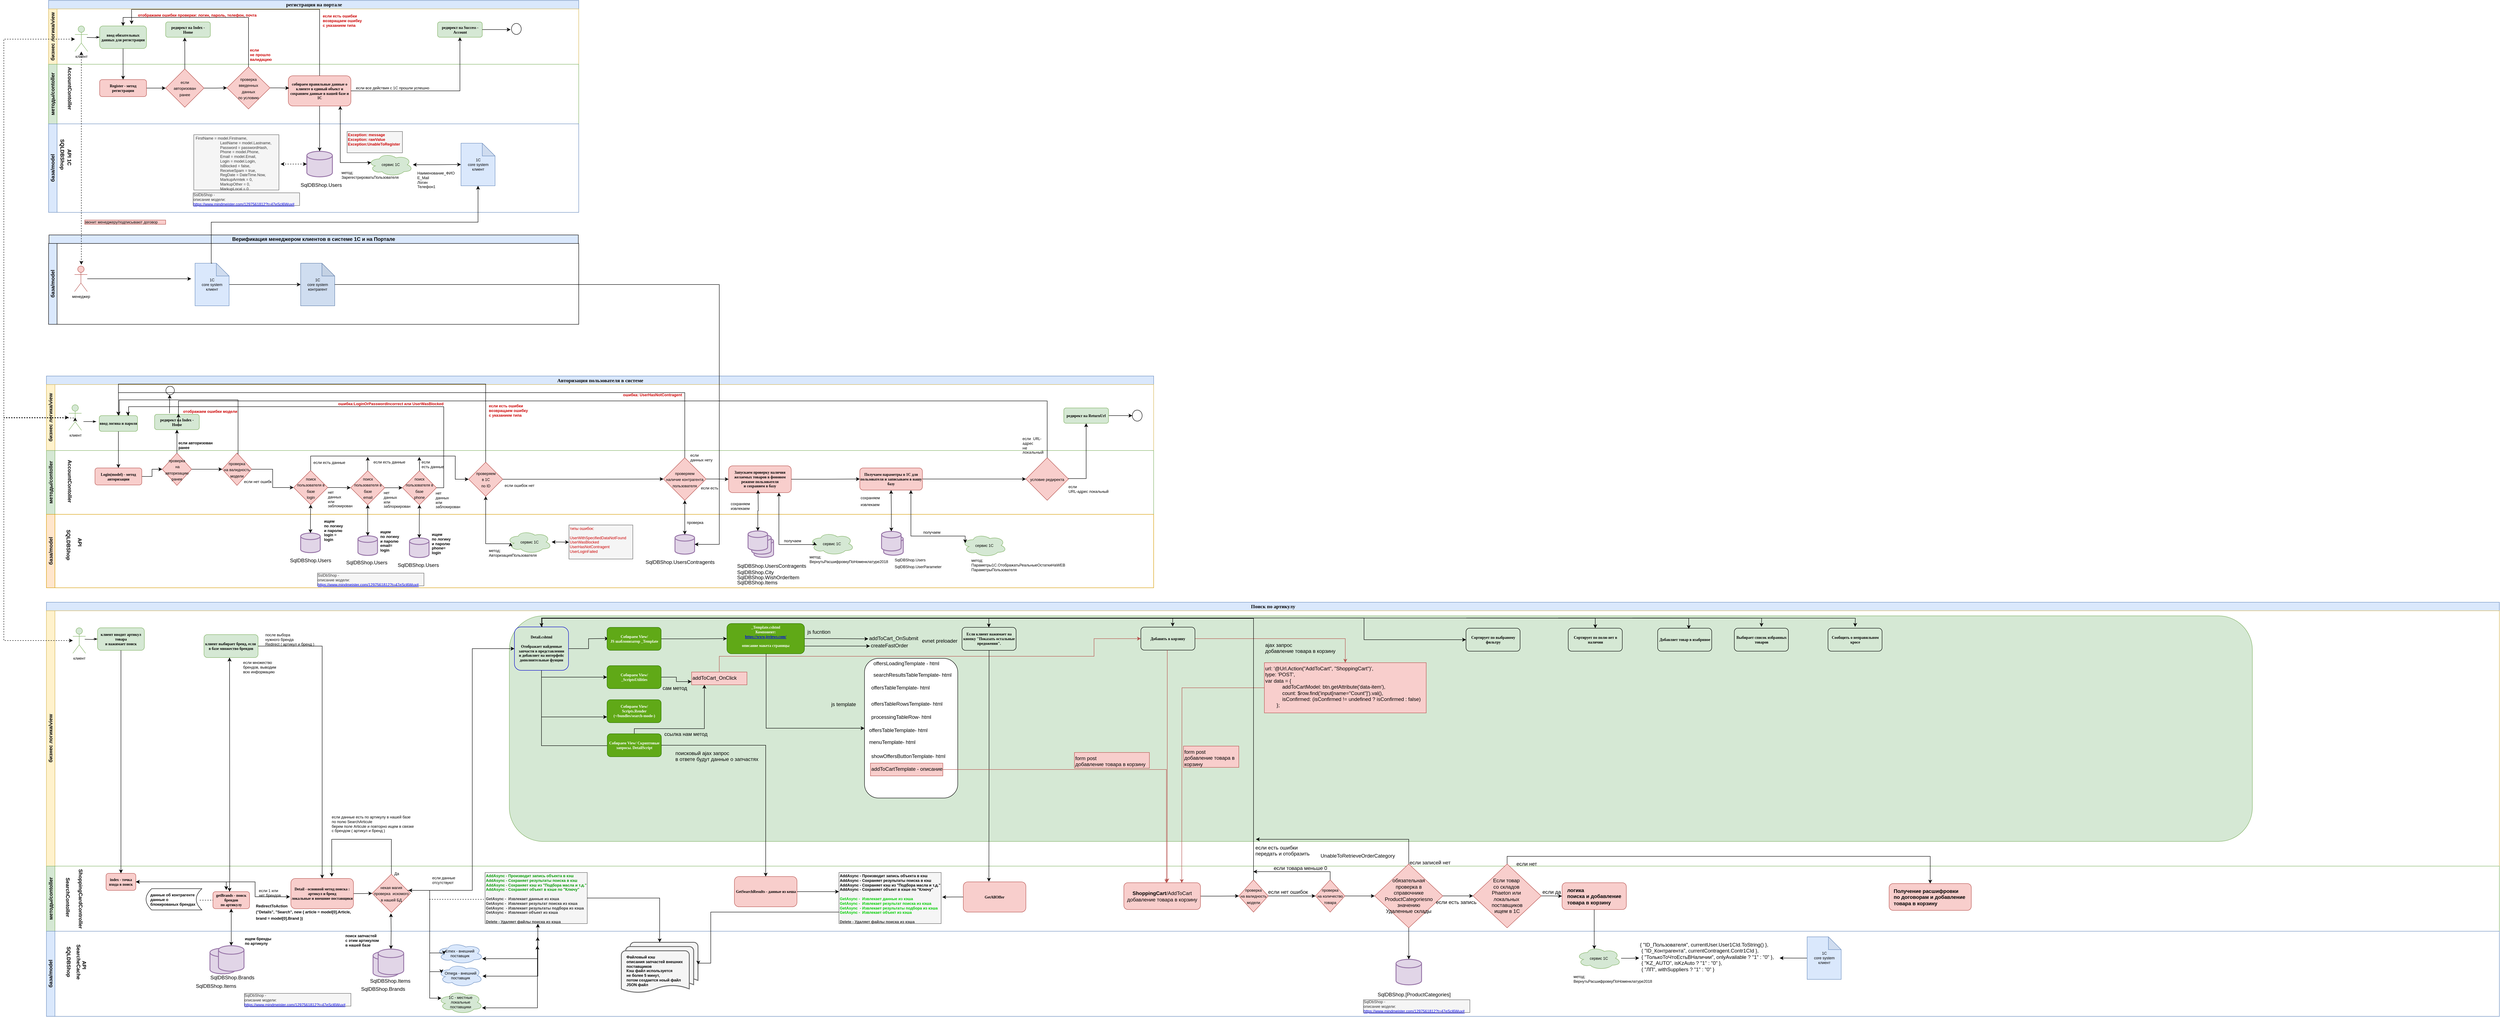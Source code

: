<mxfile version="11.1.2" type="github"><diagram name="Page-1" id="c7488fd3-1785-93aa-aadb-54a6760d102a"><mxGraphModel dx="1014" dy="2908" grid="1" gridSize="10" guides="1" tooltips="1" connect="1" arrows="1" fold="1" page="1" pageScale="1" pageWidth="3300" pageHeight="2339" background="#ffffff" math="0" shadow="0"><root><mxCell id="0"/><mxCell id="1" parent="0"/><mxCell id="tkmcbwnPDqSYlRcfFHST-173" value="" style="strokeWidth=2;html=1;shape=mxgraph.flowchart.database;whiteSpace=wrap;fontFamily=Helvetica;fontSize=12;fillColor=#e1d5e7;strokeColor=#9673a6;" parent="1" vertex="1"><mxGeometry x="1841.5" y="-68.5" width="46" height="46" as="geometry"/></mxCell><mxCell id="tkmcbwnPDqSYlRcfFHST-124" value="" style="strokeWidth=2;html=1;shape=mxgraph.flowchart.database;whiteSpace=wrap;fontFamily=Helvetica;fontSize=12;fillColor=#e1d5e7;strokeColor=#9673a6;" parent="1" vertex="1"><mxGeometry x="1836" y="-76" width="46" height="46" as="geometry"/></mxCell><mxCell id="2b4e8129b02d487f-1" value="Поиск по артикулу" style="swimlane;html=1;childLayout=stackLayout;horizontal=1;startSize=20;horizontalStack=0;rounded=0;shadow=0;labelBackgroundColor=none;strokeColor=#6c8ebf;strokeWidth=1;fillColor=#dae8fc;fontFamily=Verdana;fontSize=12;align=center;" parent="1" vertex="1"><mxGeometry x="180" y="83" width="5760" height="973" as="geometry"/></mxCell><mxCell id="2b4e8129b02d487f-2" value="бизнес логика/view" style="swimlane;html=1;startSize=20;horizontal=0;fillColor=#fff2cc;strokeColor=#d6b656;fontFamily=Helvetica;" parent="2b4e8129b02d487f-1" vertex="1"><mxGeometry y="20" width="5760" height="600" as="geometry"/></mxCell><mxCell id="50c26FOPiqCkMBl28L9o-12" value="" style="rounded=1;whiteSpace=wrap;html=1;fillColor=#d5e8d4;strokeColor=#82b366;" parent="2b4e8129b02d487f-2" vertex="1"><mxGeometry x="1087" y="12" width="4093" height="530" as="geometry"/></mxCell><mxCell id="2b4e8129b02d487f-18" style="edgeStyle=orthogonalEdgeStyle;rounded=0;html=1;labelBackgroundColor=none;startArrow=none;startFill=0;startSize=5;endArrow=classicThin;endFill=1;endSize=5;jettySize=auto;orthogonalLoop=1;strokeColor=#000000;strokeWidth=1;fontFamily=Verdana;fontSize=8;fontColor=#000000;" parent="2b4e8129b02d487f-2" target="2b4e8129b02d487f-6" edge="1"><mxGeometry relative="1" as="geometry"><mxPoint x="90" y="67" as="sourcePoint"/></mxGeometry></mxCell><mxCell id="2b4e8129b02d487f-6" value="клиент вводит артикул товара&lt;br&gt;и нажимает поиск" style="rounded=1;whiteSpace=wrap;html=1;shadow=0;labelBackgroundColor=none;strokeColor=#82b366;strokeWidth=1;fillColor=#d5e8d4;fontFamily=Verdana;fontSize=9;align=center;fontStyle=1" parent="2b4e8129b02d487f-2" vertex="1"><mxGeometry x="120" y="40" width="110" height="53" as="geometry"/></mxCell><mxCell id="2b4e8129b02d487f-9" value="клиент выбирает бренд, если&amp;nbsp; в базе множество брендов" style="rounded=1;whiteSpace=wrap;html=1;shadow=0;labelBackgroundColor=none;strokeColor=#82b366;strokeWidth=1;fillColor=#d5e8d4;fontFamily=Verdana;fontSize=9;align=center;fontStyle=1" parent="2b4e8129b02d487f-2" vertex="1"><mxGeometry x="370" y="56" width="127" height="54" as="geometry"/></mxCell><mxCell id="N5_DKZOjXNB27eDIZYsI-72" value="после выбора&amp;nbsp;&lt;br&gt;нужного бренда&amp;nbsp;&lt;br&gt;Redirect ( артикул и бренд )" style="text;html=1;resizable=0;points=[];autosize=1;align=left;verticalAlign=top;spacingTop=-4;fontSize=9;fontFamily=Helvetica;" parent="2b4e8129b02d487f-2" vertex="1"><mxGeometry x="511.5" y="49" width="130" height="30" as="geometry"/></mxCell><mxCell id="tkmcbwnPDqSYlRcfFHST-133" style="edgeStyle=orthogonalEdgeStyle;rounded=0;orthogonalLoop=1;jettySize=auto;html=1;entryX=0;entryY=0.5;entryDx=0;entryDy=0;startArrow=none;startFill=0;endArrow=classic;endFill=1;fontSize=9;" parent="2b4e8129b02d487f-2" source="N5_DKZOjXNB27eDIZYsI-171" edge="1"><mxGeometry relative="1" as="geometry"><mxPoint x="1320.118" y="65.235" as="targetPoint"/></mxGeometry></mxCell><mxCell id="RS2aFnSx-PpRNBXqqdws-1" style="edgeStyle=orthogonalEdgeStyle;rounded=0;orthogonalLoop=1;jettySize=auto;html=1;entryX=0;entryY=0.5;entryDx=0;entryDy=0;" edge="1" parent="2b4e8129b02d487f-2" source="N5_DKZOjXNB27eDIZYsI-171" target="50c26FOPiqCkMBl28L9o-1"><mxGeometry relative="1" as="geometry"><Array as="points"><mxPoint x="1163" y="317"/><mxPoint x="1318" y="317"/></Array></mxGeometry></mxCell><mxCell id="RS2aFnSx-PpRNBXqqdws-6" style="edgeStyle=orthogonalEdgeStyle;rounded=0;orthogonalLoop=1;jettySize=auto;html=1;entryX=0.588;entryY=-0.028;entryDx=0;entryDy=0;entryPerimeter=0;" edge="1" parent="2b4e8129b02d487f-2" source="N5_DKZOjXNB27eDIZYsI-171" target="50c26FOPiqCkMBl28L9o-21"><mxGeometry relative="1" as="geometry"><Array as="points"><mxPoint x="1162" y="18"/><mxPoint x="2645" y="18"/></Array></mxGeometry></mxCell><mxCell id="RS2aFnSx-PpRNBXqqdws-7" style="edgeStyle=orthogonalEdgeStyle;rounded=0;orthogonalLoop=1;jettySize=auto;html=1;" edge="1" parent="2b4e8129b02d487f-2" source="N5_DKZOjXNB27eDIZYsI-171" target="50c26FOPiqCkMBl28L9o-23"><mxGeometry relative="1" as="geometry"><Array as="points"><mxPoint x="1162" y="17"/><mxPoint x="3094" y="17"/></Array></mxGeometry></mxCell><mxCell id="N5_DKZOjXNB27eDIZYsI-171" value="Detail.cshtml&lt;br&gt;&lt;br&gt;Отображает найденные запчасти в представлении&lt;br&gt;и добавляет на интерфейс дополнительные фунции" style="rounded=1;whiteSpace=wrap;html=1;shadow=0;labelBackgroundColor=none;strokeColor=#0000CC;strokeWidth=1;fillColor=#d5e8d4;fontFamily=Verdana;fontSize=9;align=center;fontStyle=1" parent="2b4e8129b02d487f-2" vertex="1"><mxGeometry x="1099" y="38" width="127" height="102" as="geometry"/></mxCell><mxCell id="tkmcbwnPDqSYlRcfFHST-25" value="клиент" style="shape=umlActor;verticalLabelPosition=bottom;labelBackgroundColor=#ffffff;verticalAlign=top;html=1;outlineConnect=0;fontSize=9;fillColor=#d5e8d4;strokeColor=#82b366;" parent="2b4e8129b02d487f-2" vertex="1"><mxGeometry x="62" y="40" width="30" height="60" as="geometry"/></mxCell><mxCell id="RS2aFnSx-PpRNBXqqdws-33" style="edgeStyle=orthogonalEdgeStyle;rounded=0;orthogonalLoop=1;jettySize=auto;html=1;startArrow=none;startFill=0;" edge="1" parent="2b4e8129b02d487f-2" source="50c26FOPiqCkMBl28L9o-1" target="RS2aFnSx-PpRNBXqqdws-35"><mxGeometry relative="1" as="geometry"><mxPoint x="1549.529" y="446.647" as="targetPoint"/><Array as="points"><mxPoint x="1380" y="277"/><mxPoint x="1545" y="277"/></Array></mxGeometry></mxCell><mxCell id="50c26FOPiqCkMBl28L9o-1" value="Собираем View/ Скриптовые запросы. DetailScript" style="rounded=1;whiteSpace=wrap;html=1;shadow=0;labelBackgroundColor=none;strokeColor=#2D7600;strokeWidth=1;fillColor=#60a917;fontFamily=Verdana;fontSize=9;align=center;fontStyle=1;fontColor=#ffffff;" parent="2b4e8129b02d487f-2" vertex="1"><mxGeometry x="1317" y="289" width="127" height="54" as="geometry"/></mxCell><mxCell id="50c26FOPiqCkMBl28L9o-20" style="edgeStyle=orthogonalEdgeStyle;rounded=0;orthogonalLoop=1;jettySize=auto;html=1;exitX=0.5;exitY=0;exitDx=0;exitDy=0;" parent="2b4e8129b02d487f-2" source="N5_DKZOjXNB27eDIZYsI-171" target="50c26FOPiqCkMBl28L9o-15" edge="1"><mxGeometry relative="1" as="geometry"><Array as="points"><mxPoint x="1164" y="18"/><mxPoint x="2213" y="18"/></Array></mxGeometry></mxCell><mxCell id="RS2aFnSx-PpRNBXqqdws-9" style="edgeStyle=orthogonalEdgeStyle;rounded=0;orthogonalLoop=1;jettySize=auto;html=1;entryX=0;entryY=0.5;entryDx=0;entryDy=0;" edge="1" parent="2b4e8129b02d487f-2" source="50c26FOPiqCkMBl28L9o-6" target="RS2aFnSx-PpRNBXqqdws-8"><mxGeometry relative="1" as="geometry"/></mxCell><mxCell id="50c26FOPiqCkMBl28L9o-6" value="Собираем View/&lt;br&gt;JS шаблонизатор _Template" style="rounded=1;whiteSpace=wrap;html=1;shadow=0;labelBackgroundColor=none;strokeColor=#2D7600;strokeWidth=1;fillColor=#60a917;fontFamily=Verdana;fontSize=9;align=center;fontStyle=1;fontColor=#ffffff;" parent="2b4e8129b02d487f-2" vertex="1"><mxGeometry x="1316.5" y="39" width="127" height="54" as="geometry"/></mxCell><mxCell id="50c26FOPiqCkMBl28L9o-15" value="Если клиент нажимает на кнопку &quot;Показать остальные предожения&quot;." style="rounded=1;whiteSpace=wrap;html=1;shadow=0;labelBackgroundColor=none;strokeColor=#000000;strokeWidth=1;fillColor=#d5e8d4;fontFamily=Verdana;fontSize=9;align=center;fontStyle=1" parent="2b4e8129b02d487f-2" vertex="1"><mxGeometry x="2150" y="39" width="127" height="54" as="geometry"/></mxCell><mxCell id="RS2aFnSx-PpRNBXqqdws-45" style="edgeStyle=orthogonalEdgeStyle;rounded=0;orthogonalLoop=1;jettySize=auto;html=1;startArrow=none;startFill=0;fillColor=#f8cecc;strokeColor=#b85450;" edge="1" parent="2b4e8129b02d487f-2" source="50c26FOPiqCkMBl28L9o-21" target="RS2aFnSx-PpRNBXqqdws-37"><mxGeometry relative="1" as="geometry"/></mxCell><mxCell id="50c26FOPiqCkMBl28L9o-21" value="Добавить в корзину" style="rounded=1;whiteSpace=wrap;html=1;shadow=0;labelBackgroundColor=none;strokeColor=#000000;strokeWidth=1;fillColor=#d5e8d4;fontFamily=Verdana;fontSize=9;align=center;fontStyle=1" parent="2b4e8129b02d487f-2" vertex="1"><mxGeometry x="2570" y="38.5" width="127" height="54" as="geometry"/></mxCell><mxCell id="50c26FOPiqCkMBl28L9o-32" style="edgeStyle=orthogonalEdgeStyle;rounded=0;orthogonalLoop=1;jettySize=auto;html=1;entryX=0.5;entryY=0;entryDx=0;entryDy=0;startArrow=none;startFill=0;" parent="2b4e8129b02d487f-2" target="50c26FOPiqCkMBl28L9o-24" edge="1"><mxGeometry relative="1" as="geometry"><mxPoint x="2924" y="17" as="sourcePoint"/></mxGeometry></mxCell><mxCell id="50c26FOPiqCkMBl28L9o-23" value="Сортирует по выбраному фильтру" style="rounded=1;whiteSpace=wrap;html=1;shadow=0;labelBackgroundColor=none;strokeColor=#000000;strokeWidth=1;fillColor=#d5e8d4;fontFamily=Verdana;fontSize=9;align=center;fontStyle=1" parent="2b4e8129b02d487f-2" vertex="1"><mxGeometry x="3333.5" y="41" width="127" height="54" as="geometry"/></mxCell><mxCell id="50c26FOPiqCkMBl28L9o-24" value="Сортирует по полю нет в наличии" style="rounded=1;whiteSpace=wrap;html=1;shadow=0;labelBackgroundColor=none;strokeColor=#000000;strokeWidth=1;fillColor=#d5e8d4;fontFamily=Verdana;fontSize=9;align=center;fontStyle=1" parent="2b4e8129b02d487f-2" vertex="1"><mxGeometry x="3573.5" y="41" width="127" height="54" as="geometry"/></mxCell><mxCell id="50c26FOPiqCkMBl28L9o-38" style="edgeStyle=orthogonalEdgeStyle;rounded=0;orthogonalLoop=1;jettySize=auto;html=1;startArrow=none;startFill=0;entryX=0.5;entryY=0;entryDx=0;entryDy=0;" parent="2b4e8129b02d487f-2" edge="1"><mxGeometry relative="1" as="geometry"><mxPoint x="3724" y="17" as="sourcePoint"/><mxPoint x="4247.176" y="37.765" as="targetPoint"/></mxGeometry></mxCell><mxCell id="50c26FOPiqCkMBl28L9o-34" value="Выбирает список избранных товаров" style="rounded=1;whiteSpace=wrap;html=1;shadow=0;labelBackgroundColor=none;strokeColor=#000000;strokeWidth=1;fillColor=#d5e8d4;fontFamily=Verdana;fontSize=9;align=center;fontStyle=1" parent="2b4e8129b02d487f-2" vertex="1"><mxGeometry x="3963.5" y="41" width="127" height="54" as="geometry"/></mxCell><mxCell id="50c26FOPiqCkMBl28L9o-35" value="Сообщить о неправильном кросе" style="rounded=1;whiteSpace=wrap;html=1;shadow=0;labelBackgroundColor=none;strokeColor=#000000;strokeWidth=1;fillColor=#d5e8d4;fontFamily=Verdana;fontSize=9;align=center;fontStyle=1" parent="2b4e8129b02d487f-2" vertex="1"><mxGeometry x="4183.5" y="41" width="127" height="54" as="geometry"/></mxCell><mxCell id="tkmcbwnPDqSYlRcfFHST-9" value="если данные есть по артикулу в нашей базе &lt;br&gt;по полю SearchArticule&lt;br&gt;берем поле Articule и повторно ищем в связке&amp;nbsp;&lt;br&gt;с брендом ( артикул и бренд )" style="text;html=1;resizable=0;points=[];autosize=1;align=left;verticalAlign=top;spacingTop=-4;fontSize=9;" parent="2b4e8129b02d487f-2" vertex="1"><mxGeometry x="668" y="477" width="210" height="50" as="geometry"/></mxCell><mxCell id="RS2aFnSx-PpRNBXqqdws-11" style="edgeStyle=orthogonalEdgeStyle;rounded=0;orthogonalLoop=1;jettySize=auto;html=1;" edge="1" parent="2b4e8129b02d487f-2" source="RS2aFnSx-PpRNBXqqdws-8" target="RS2aFnSx-PpRNBXqqdws-10"><mxGeometry relative="1" as="geometry"/></mxCell><mxCell id="RS2aFnSx-PpRNBXqqdws-13" style="edgeStyle=orthogonalEdgeStyle;rounded=0;orthogonalLoop=1;jettySize=auto;html=1;entryX=0;entryY=0.5;entryDx=0;entryDy=0;" edge="1" parent="2b4e8129b02d487f-2" source="RS2aFnSx-PpRNBXqqdws-8" target="RS2aFnSx-PpRNBXqqdws-12"><mxGeometry relative="1" as="geometry"><Array as="points"><mxPoint x="1820" y="83"/><mxPoint x="1820" y="83"/></Array></mxGeometry></mxCell><mxCell id="RS2aFnSx-PpRNBXqqdws-24" style="edgeStyle=orthogonalEdgeStyle;rounded=0;orthogonalLoop=1;jettySize=auto;html=1;entryX=0;entryY=0.5;entryDx=0;entryDy=0;startArrow=none;startFill=0;" edge="1" parent="2b4e8129b02d487f-2" source="RS2aFnSx-PpRNBXqqdws-8" target="RS2aFnSx-PpRNBXqqdws-23"><mxGeometry relative="1" as="geometry"><Array as="points"><mxPoint x="1690" y="276"/></Array></mxGeometry></mxCell><mxCell id="RS2aFnSx-PpRNBXqqdws-8" value="_Template.cshtml&lt;br&gt;Компонент:&lt;br&gt;&lt;a href=&quot;https://www.jsviews.com/&quot;&gt;https://www.jsviews.com/&lt;/a&gt;&lt;br&gt;&lt;br&gt;описание макета страницы&lt;span style=&quot;color: rgb(0 , 0 , 0) ; font-family: &amp;#34;helvetica&amp;#34; , &amp;#34;arial&amp;#34; , sans-serif ; font-size: 0px ; font-weight: 400 ; white-space: nowrap&quot;&gt;mxG&lt;br&gt;jgbcfyraphModel%3E%3Croot%3E%3CmxCell%20id%3D%220%22%2F%3E%3CmxCell%20id%3D%221%22%20parent%3D%220%22%2F%3E%3CmxCell%20id%3D%222%22%20value%3D%22%D0%A1%D0%BE%D0%B1%D0%B8%D1%80%D0%B0%D0%B5%D0%BC%20View%2F%26lt%3Bbr%26gt%3BJS%20%D1%88%D0%B0%D0%B1%D0%BB%D0%BE%D0%BD%D0%B8%D0%B7%D0%B0%D1%82%D0%BE%D1%80%20_Template%22%20style%3D%22rounded%3D1%3BwhiteSpace%3Dwrap%3Bhtml%3D1%3Bshadow%3D0%3BlabelBackgroundColor%3Dnone%3BstrokeColor%3D%232D7600%3BstrokeWidth%3D1%3BfillColor%3D%2360a917%3BfontFamily%3DVerdana%3BfontSize%3D9%3Balign%3Dcenter%3BfontStyle%3D1%3BfontColor%3D%23ffffff%3B%22%20vertex%3D%221%22%20parent%3D%221%22%3E%3CmxGeometry%20x%3D%221496.5%22%20y%3D%22142%22%20width%3D%22127%22%20height%3D%2254%22%20as%3D%22geometry%22%2F%3E%3C%2FmxCell%3E%3C%2Froot%3E%3C%2FmxGraphModel%3E&lt;/span&gt;" style="rounded=1;whiteSpace=wrap;html=1;shadow=0;labelBackgroundColor=none;strokeColor=#2D7600;strokeWidth=1;fillColor=#60a917;fontFamily=Verdana;fontSize=9;align=center;fontStyle=1;fontColor=#ffffff;" vertex="1" parent="2b4e8129b02d487f-2"><mxGeometry x="1598" y="30" width="182" height="71" as="geometry"/></mxCell><mxCell id="RS2aFnSx-PpRNBXqqdws-10" value="addToCart_OnSubmit" style="text;html=1;" vertex="1" parent="2b4e8129b02d487f-2"><mxGeometry x="1930" y="51" width="140" height="30" as="geometry"/></mxCell><mxCell id="RS2aFnSx-PpRNBXqqdws-12" value="createFastOrder" style="text;html=1;" vertex="1" parent="2b4e8129b02d487f-2"><mxGeometry x="1934" y="68" width="110" height="30" as="geometry"/></mxCell><mxCell id="RS2aFnSx-PpRNBXqqdws-14" value="js fucntion" style="text;html=1;resizable=0;points=[];autosize=1;align=left;verticalAlign=top;spacingTop=-4;" vertex="1" parent="2b4e8129b02d487f-2"><mxGeometry x="1784.5" y="40" width="70" height="20" as="geometry"/></mxCell><mxCell id="RS2aFnSx-PpRNBXqqdws-23" value="" style="rounded=1;whiteSpace=wrap;html=1;" vertex="1" parent="2b4e8129b02d487f-2"><mxGeometry x="1921" y="112" width="219" height="328" as="geometry"/></mxCell><mxCell id="RS2aFnSx-PpRNBXqqdws-22" value="offersLoadingTemplate - html" style="text;html=1;" vertex="1" parent="2b4e8129b02d487f-2"><mxGeometry x="1940" y="110" width="150" height="30" as="geometry"/></mxCell><mxCell id="RS2aFnSx-PpRNBXqqdws-16" value="offersTableTemplate- html" style="text;html=1;" vertex="1" parent="2b4e8129b02d487f-2"><mxGeometry x="1935" y="167" width="130" height="30" as="geometry"/></mxCell><mxCell id="RS2aFnSx-PpRNBXqqdws-17" value="offersTableRowsTemplate- html" style="text;html=1;" vertex="1" parent="2b4e8129b02d487f-2"><mxGeometry x="1935" y="205" width="160" height="30" as="geometry"/></mxCell><mxCell id="RS2aFnSx-PpRNBXqqdws-18" value="processingTableRow- html" style="text;html=1;" vertex="1" parent="2b4e8129b02d487f-2"><mxGeometry x="1935" y="236" width="140" height="30" as="geometry"/></mxCell><mxCell id="RS2aFnSx-PpRNBXqqdws-20" value="menuTemplate- html" style="text;html=1;" vertex="1" parent="2b4e8129b02d487f-2"><mxGeometry x="1930" y="295" width="100" height="30" as="geometry"/></mxCell><mxCell id="RS2aFnSx-PpRNBXqqdws-21" value="showOffersButtonTemplate- html" style="text;html=1;" vertex="1" parent="2b4e8129b02d487f-2"><mxGeometry x="1935" y="328" width="170" height="30" as="geometry"/></mxCell><mxCell id="RS2aFnSx-PpRNBXqqdws-31" value="evnet preloader" style="text;html=1;resizable=0;points=[];autosize=1;align=left;verticalAlign=top;spacingTop=-4;" vertex="1" parent="2b4e8129b02d487f-2"><mxGeometry x="2054" y="61" width="100" height="20" as="geometry"/></mxCell><mxCell id="RS2aFnSx-PpRNBXqqdws-39" style="edgeStyle=orthogonalEdgeStyle;rounded=0;orthogonalLoop=1;jettySize=auto;html=1;startArrow=none;startFill=0;fillColor=#f8cecc;strokeColor=#b85450;entryX=0;entryY=0.5;entryDx=0;entryDy=0;" edge="1" parent="2b4e8129b02d487f-2" source="RS2aFnSx-PpRNBXqqdws-35" target="50c26FOPiqCkMBl28L9o-21"><mxGeometry relative="1" as="geometry"><mxPoint x="2920" y="122" as="targetPoint"/><Array as="points"><mxPoint x="1580" y="107"/><mxPoint x="2460" y="107"/><mxPoint x="2460" y="65"/></Array></mxGeometry></mxCell><mxCell id="RS2aFnSx-PpRNBXqqdws-35" value="addToCart_OnClick" style="text;html=1;fillColor=#f8cecc;strokeColor=#b85450;" vertex="1" parent="2b4e8129b02d487f-2"><mxGeometry x="1515" y="144" width="130" height="30" as="geometry"/></mxCell><mxCell id="RS2aFnSx-PpRNBXqqdws-40" value="form post&lt;br&gt;добавление товара в корзину" style="text;html=1;fillColor=#f8cecc;strokeColor=#b85450;" vertex="1" parent="2b4e8129b02d487f-2"><mxGeometry x="2414" y="333" width="176" height="37" as="geometry"/></mxCell><mxCell id="50c26FOPiqCkMBl28L9o-4" value="поисковый ajax запрос&amp;nbsp;&lt;br&gt;в ответе будут данные о запчастях" style="text;html=1;resizable=0;points=[];autosize=1;align=left;verticalAlign=top;spacingTop=-4;" parent="2b4e8129b02d487f-2" vertex="1"><mxGeometry x="1475" y="325" width="210" height="30" as="geometry"/></mxCell><mxCell id="RS2aFnSx-PpRNBXqqdws-43" value="ссылка нам метод" style="text;html=1;resizable=0;points=[];autosize=1;align=left;verticalAlign=top;spacingTop=-4;" vertex="1" parent="2b4e8129b02d487f-2"><mxGeometry x="1449" y="280" width="120" height="20" as="geometry"/></mxCell><mxCell id="RS2aFnSx-PpRNBXqqdws-44" value="сам метод" style="text;html=1;resizable=0;points=[];autosize=1;align=left;verticalAlign=top;spacingTop=-4;" vertex="1" parent="2b4e8129b02d487f-2"><mxGeometry x="1445" y="172" width="70" height="20" as="geometry"/></mxCell><mxCell id="RS2aFnSx-PpRNBXqqdws-46" value="ajax запрос &lt;br&gt;добавление товара в корзину" style="text;html=1;resizable=0;points=[];autosize=1;align=left;verticalAlign=top;spacingTop=-4;" vertex="1" parent="2b4e8129b02d487f-2"><mxGeometry x="2860" y="71" width="180" height="30" as="geometry"/></mxCell><mxCell id="RS2aFnSx-PpRNBXqqdws-53" value="form post&lt;br&gt;добавление товара в &lt;br&gt;корзину" style="text;html=1;fillColor=#f8cecc;strokeColor=#b85450;" vertex="1" parent="2b4e8129b02d487f-2"><mxGeometry x="2670" y="318" width="130" height="50" as="geometry"/></mxCell><mxCell id="RS2aFnSx-PpRNBXqqdws-37" value="url: '@Url.Action(&quot;AddToCart&quot;, &quot;ShoppingCart&quot;)',&lt;br&gt;&lt;div&gt;type: 'POST',&lt;br&gt;&lt;/div&gt;&lt;div&gt;var data = {&lt;/div&gt;&lt;div&gt;&amp;nbsp; &amp;nbsp; &amp;nbsp; &amp;nbsp; &amp;nbsp; &amp;nbsp; addToCartModel: btn.getAttribute('data-item'),&lt;/div&gt;&lt;div&gt;&amp;nbsp; &amp;nbsp; &amp;nbsp; &amp;nbsp; &amp;nbsp; &amp;nbsp; count: $row.find('input[name=&quot;Count&quot;]').val(),&lt;/div&gt;&lt;div&gt;&amp;nbsp; &amp;nbsp; &amp;nbsp; &amp;nbsp; &amp;nbsp; &amp;nbsp; isConfirmed: (isConfirmed != undefined ? isConfirmed : false)&lt;/div&gt;&lt;div&gt;&amp;nbsp; &amp;nbsp; &amp;nbsp; &amp;nbsp; };&lt;/div&gt;" style="text;html=1;fillColor=#f8cecc;strokeColor=#b85450;" vertex="1" parent="2b4e8129b02d487f-2"><mxGeometry x="2860" y="122" width="380" height="118" as="geometry"/></mxCell><mxCell id="RS2aFnSx-PpRNBXqqdws-63" value="если есть ошибки&lt;br&gt;передать и отобразить" style="text;html=1;resizable=0;points=[];autosize=1;align=left;verticalAlign=top;spacingTop=-4;" vertex="1" parent="2b4e8129b02d487f-2"><mxGeometry x="2837" y="547" width="140" height="30" as="geometry"/></mxCell><mxCell id="RS2aFnSx-PpRNBXqqdws-81" value="UnableToRetrieveOrderCategory" style="text;html=1;" vertex="1" parent="2b4e8129b02d487f-2"><mxGeometry x="2990" y="562" width="200" height="30" as="geometry"/></mxCell><mxCell id="N5_DKZOjXNB27eDIZYsI-1" value="методы/contoller" style="swimlane;html=1;startSize=20;horizontal=0;fillColor=#d5e8d4;strokeColor=#82b366;" parent="2b4e8129b02d487f-1" vertex="1"><mxGeometry y="620" width="5760" height="153" as="geometry"/></mxCell><mxCell id="N5_DKZOjXNB27eDIZYsI-85" value="" style="shape=dataStorage;whiteSpace=wrap;html=1;fontFamily=Helvetica;fontSize=9;" parent="N5_DKZOjXNB27eDIZYsI-1" vertex="1"><mxGeometry x="234" y="53" width="131" height="50" as="geometry"/></mxCell><mxCell id="N5_DKZOjXNB27eDIZYsI-81" value="данные об контрагенте&lt;br&gt;данные о &lt;br&gt;блокированых брендах" style="text;html=1;resizable=0;points=[];autosize=1;align=left;verticalAlign=top;spacingTop=-4;fontSize=9;fontFamily=Helvetica;fontStyle=1" parent="N5_DKZOjXNB27eDIZYsI-1" vertex="1"><mxGeometry x="241.5" y="60" width="110" height="30" as="geometry"/></mxCell><mxCell id="N5_DKZOjXNB27eDIZYsI-87" style="edgeStyle=orthogonalEdgeStyle;rounded=0;orthogonalLoop=1;jettySize=auto;html=1;entryX=0.364;entryY=-0.1;entryDx=0;entryDy=0;entryPerimeter=0;startArrow=classic;startFill=1;fontFamily=Helvetica;fontSize=9;" parent="N5_DKZOjXNB27eDIZYsI-1" source="2b4e8129b02d487f-12" target="N5_DKZOjXNB27eDIZYsI-50" edge="1"><mxGeometry relative="1" as="geometry"/></mxCell><mxCell id="tujPHSc40wLr4RIdO6O2-2" style="edgeStyle=orthogonalEdgeStyle;rounded=0;orthogonalLoop=1;jettySize=auto;html=1;entryX=1.079;entryY=1.1;entryDx=0;entryDy=0;entryPerimeter=0;startArrow=classic;startFill=1;" parent="N5_DKZOjXNB27eDIZYsI-1" target="N5_DKZOjXNB27eDIZYsI-68" edge="1"><mxGeometry relative="1" as="geometry"><mxPoint x="430" y="60" as="sourcePoint"/><Array as="points"><mxPoint x="430" y="37"/><mxPoint x="490" y="37"/><mxPoint x="490" y="72"/></Array></mxGeometry></mxCell><mxCell id="2b4e8129b02d487f-12" value="index - точка входа в поиск" style="rounded=1;whiteSpace=wrap;html=1;shadow=0;labelBackgroundColor=none;strokeColor=#b85450;strokeWidth=1;fillColor=#f8cecc;fontFamily=Verdana;fontSize=9;align=center;fontStyle=1" parent="N5_DKZOjXNB27eDIZYsI-1" vertex="1"><mxGeometry x="140" y="17" width="70" height="40" as="geometry"/></mxCell><mxCell id="N5_DKZOjXNB27eDIZYsI-49" value="SearchContoller" style="text;html=1;resizable=0;points=[];autosize=1;align=left;verticalAlign=top;spacingTop=-4;fontSize=12;fontFamily=Helvetica;rotation=90;fontStyle=1" parent="N5_DKZOjXNB27eDIZYsI-1" vertex="1"><mxGeometry y="65" width="100" height="20" as="geometry"/></mxCell><mxCell id="N5_DKZOjXNB27eDIZYsI-50" value="getBrands - поиск брендов&lt;br style=&quot;font-size: 9px&quot;&gt;по артикулу" style="rounded=1;whiteSpace=wrap;html=1;shadow=0;labelBackgroundColor=none;strokeColor=#b85450;strokeWidth=1;fillColor=#f8cecc;fontFamily=Verdana;fontSize=9;align=center;fontStyle=1" parent="N5_DKZOjXNB27eDIZYsI-1" vertex="1"><mxGeometry x="391" y="60" width="86" height="40" as="geometry"/></mxCell><mxCell id="N5_DKZOjXNB27eDIZYsI-68" value="если 1 или &lt;br&gt;нет брендов" style="text;html=1;resizable=0;points=[];autosize=1;align=left;verticalAlign=top;spacingTop=-4;fontSize=9;fontFamily=Helvetica;" parent="N5_DKZOjXNB27eDIZYsI-1" vertex="1"><mxGeometry x="496.5" y="50" width="70" height="20" as="geometry"/></mxCell><mxCell id="tkmcbwnPDqSYlRcfFHST-18" style="edgeStyle=orthogonalEdgeStyle;rounded=0;orthogonalLoop=1;jettySize=auto;html=1;entryX=0;entryY=0.5;entryDx=0;entryDy=0;startArrow=none;startFill=0;endArrow=classic;endFill=1;fontSize=9;" parent="N5_DKZOjXNB27eDIZYsI-1" source="N5_DKZOjXNB27eDIZYsI-69" target="tkmcbwnPDqSYlRcfFHST-1" edge="1"><mxGeometry relative="1" as="geometry"/></mxCell><mxCell id="N5_DKZOjXNB27eDIZYsI-69" value="Detail - основной метод поиска : артикул и бренд&lt;br&gt;локальные и внешние поставщики" style="rounded=1;whiteSpace=wrap;html=1;shadow=0;labelBackgroundColor=none;strokeColor=#b85450;strokeWidth=1;fillColor=#f8cecc;fontFamily=Verdana;fontSize=9;align=center;fontStyle=1" parent="N5_DKZOjXNB27eDIZYsI-1" vertex="1"><mxGeometry x="574" y="29" width="147" height="71" as="geometry"/></mxCell><mxCell id="N5_DKZOjXNB27eDIZYsI-89" value="" style="endArrow=none;dashed=1;html=1;fontFamily=Helvetica;fontSize=9;entryX=0;entryY=0.5;entryDx=0;entryDy=0;" parent="N5_DKZOjXNB27eDIZYsI-1" target="N5_DKZOjXNB27eDIZYsI-50" edge="1"><mxGeometry width="50" height="50" relative="1" as="geometry"><mxPoint x="360" y="80" as="sourcePoint"/><mxPoint x="50" y="320" as="targetPoint"/></mxGeometry></mxCell><mxCell id="N5_DKZOjXNB27eDIZYsI-156" value="&lt;font color=&quot;#009900&quot;&gt;AddAsync -&amp;nbsp;Производит запись объекта в кэш&lt;br&gt;AddAsync -&amp;nbsp;Сохраняет результаты поиска в кэш&lt;br&gt;AddAsync -&amp;nbsp;Сохраняет кэш из &quot;Подбора масла и т.д.&quot;&lt;br&gt;AddAsync -&amp;nbsp;Сохраняет объект в кэше по &quot;Ключу&quot;&lt;/font&gt;&lt;br&gt;&lt;br&gt;GetAsync -&amp;nbsp; Извлекает данные из кэша&lt;br&gt;GetAsync -&amp;nbsp; Извлекает результат поиска из кэша&lt;br&gt;GetAsync&amp;nbsp; - Извлекает результаты подбора из кэша&lt;br&gt;GetAsync -&amp;nbsp; Извлекает объект из кэша&lt;br&gt;&lt;br&gt;Delete -&amp;nbsp;Удаляет файлы поиска из кэша" style="text;html=1;resizable=0;points=[];autosize=1;align=left;verticalAlign=top;spacingTop=-4;fontSize=9;fontFamily=Helvetica;fontStyle=1;fillColor=#f5f5f5;strokeColor=#666666;fontColor=#333333;" parent="N5_DKZOjXNB27eDIZYsI-1" vertex="1"><mxGeometry x="1030" y="15" width="240" height="120" as="geometry"/></mxCell><mxCell id="tkmcbwnPDqSYlRcfFHST-3" style="edgeStyle=orthogonalEdgeStyle;rounded=0;orthogonalLoop=1;jettySize=auto;html=1;entryX=0.653;entryY=-0.056;entryDx=0;entryDy=0;entryPerimeter=0;startArrow=none;startFill=0;endArrow=classic;endFill=1;" parent="N5_DKZOjXNB27eDIZYsI-1" source="tkmcbwnPDqSYlRcfFHST-1" target="N5_DKZOjXNB27eDIZYsI-69" edge="1"><mxGeometry relative="1" as="geometry"><Array as="points"><mxPoint x="810" y="-63"/><mxPoint x="670" y="-63"/></Array></mxGeometry></mxCell><mxCell id="tkmcbwnPDqSYlRcfFHST-1" value="&lt;font style=&quot;font-size: 9px&quot;&gt;некая магия&lt;br&gt;проверка&amp;nbsp; искомого&lt;br&gt;в нашей БД&lt;br&gt;&lt;/font&gt;" style="rhombus;whiteSpace=wrap;html=1;fillColor=#f8cecc;strokeColor=#b85450;" parent="N5_DKZOjXNB27eDIZYsI-1" vertex="1"><mxGeometry x="765" y="19" width="90" height="90" as="geometry"/></mxCell><mxCell id="tkmcbwnPDqSYlRcfFHST-16" value="Да" style="text;html=1;resizable=0;points=[];autosize=1;align=left;verticalAlign=top;spacingTop=-4;fontSize=9;" parent="N5_DKZOjXNB27eDIZYsI-1" vertex="1"><mxGeometry x="815" y="10" width="30" height="10" as="geometry"/></mxCell><mxCell id="tujPHSc40wLr4RIdO6O2-1" value="&lt;font style=&quot;font-size: 9px&quot;&gt;RedirectToAction&lt;br&gt;(&quot;Details&quot;, &quot;Search&quot;, new { article = model[0].Article, &lt;br&gt;brand = model[0].Brand })&lt;/font&gt;" style="text;html=1;resizable=0;points=[];autosize=1;align=left;verticalAlign=top;spacingTop=-4;fontStyle=1" parent="N5_DKZOjXNB27eDIZYsI-1" vertex="1"><mxGeometry x="490" y="83" width="220" height="50" as="geometry"/></mxCell><mxCell id="50c26FOPiqCkMBl28L9o-10" style="edgeStyle=orthogonalEdgeStyle;rounded=0;orthogonalLoop=1;jettySize=auto;html=1;" parent="N5_DKZOjXNB27eDIZYsI-1" source="50c26FOPiqCkMBl28L9o-2" target="50c26FOPiqCkMBl28L9o-9" edge="1"><mxGeometry relative="1" as="geometry"><Array as="points"><mxPoint x="1920" y="60"/><mxPoint x="1920" y="60"/></Array></mxGeometry></mxCell><mxCell id="50c26FOPiqCkMBl28L9o-2" value="GetSearchResults - данные из кеша" style="rounded=1;whiteSpace=wrap;html=1;shadow=0;labelBackgroundColor=none;strokeColor=#b85450;strokeWidth=1;fillColor=#f8cecc;fontFamily=Verdana;fontSize=9;align=center;fontStyle=1" parent="N5_DKZOjXNB27eDIZYsI-1" vertex="1"><mxGeometry x="1615.5" y="24.5" width="147" height="71" as="geometry"/></mxCell><mxCell id="50c26FOPiqCkMBl28L9o-9" value="&lt;font color=&quot;#000000&quot;&gt;AddAsync -&amp;nbsp;Производит запись объекта в кэш&lt;br&gt;AddAsync -&amp;nbsp;Сохраняет результаты поиска в кэш&lt;br&gt;AddAsync -&amp;nbsp;Сохраняет кэш из &quot;Подбора масла и т.д.&quot;&lt;br&gt;AddAsync -&amp;nbsp;Сохраняет объект в кэше по &quot;Ключу&quot;&lt;/font&gt;&lt;br&gt;&lt;br&gt;&lt;font color=&quot;#00CC00&quot;&gt;GetAsync -&amp;nbsp; Извлекает данные из кэша&lt;br&gt;GetAsync -&amp;nbsp; Извлекает результат поиска из кэша&lt;br&gt;GetAsync&amp;nbsp; - Извлекает результаты подбора из кэша&lt;br&gt;GetAsync -&amp;nbsp; Извлекает объект из кэша&lt;/font&gt;&lt;br&gt;&lt;br&gt;Delete -&amp;nbsp;Удаляет файлы поиска из кэша" style="text;html=1;resizable=0;points=[];autosize=1;align=left;verticalAlign=top;spacingTop=-4;fontSize=9;fontFamily=Helvetica;fontStyle=1;fillColor=#f5f5f5;strokeColor=#666666;fontColor=#333333;" parent="N5_DKZOjXNB27eDIZYsI-1" vertex="1"><mxGeometry x="1861" y="15" width="240" height="120" as="geometry"/></mxCell><mxCell id="50c26FOPiqCkMBl28L9o-18" style="edgeStyle=orthogonalEdgeStyle;rounded=0;orthogonalLoop=1;jettySize=auto;html=1;entryX=1.011;entryY=0.482;entryDx=0;entryDy=0;entryPerimeter=0;" parent="N5_DKZOjXNB27eDIZYsI-1" source="50c26FOPiqCkMBl28L9o-16" target="50c26FOPiqCkMBl28L9o-9" edge="1"><mxGeometry relative="1" as="geometry"/></mxCell><mxCell id="50c26FOPiqCkMBl28L9o-16" value="GetAllOffer" style="rounded=1;whiteSpace=wrap;html=1;shadow=0;labelBackgroundColor=none;strokeColor=#b85450;strokeWidth=1;fillColor=#f8cecc;fontFamily=Verdana;fontSize=9;align=center;fontStyle=1" parent="N5_DKZOjXNB27eDIZYsI-1" vertex="1"><mxGeometry x="2153" y="37" width="147" height="71" as="geometry"/></mxCell><mxCell id="tkmcbwnPDqSYlRcfFHST-10" value="если данные&amp;nbsp;&lt;br&gt;отсутствуют&lt;br&gt;" style="text;html=1;resizable=0;points=[];autosize=1;align=left;verticalAlign=top;spacingTop=-4;fontSize=9;" parent="N5_DKZOjXNB27eDIZYsI-1" vertex="1"><mxGeometry x="903.5" y="20" width="70" height="20" as="geometry"/></mxCell><mxCell id="RS2aFnSx-PpRNBXqqdws-58" style="edgeStyle=orthogonalEdgeStyle;rounded=0;orthogonalLoop=1;jettySize=auto;html=1;entryX=0;entryY=0.5;entryDx=0;entryDy=0;startArrow=none;startFill=0;strokeColor=#000000;" edge="1" parent="N5_DKZOjXNB27eDIZYsI-1" source="RS2aFnSx-PpRNBXqqdws-54" target="RS2aFnSx-PpRNBXqqdws-57"><mxGeometry relative="1" as="geometry"/></mxCell><mxCell id="RS2aFnSx-PpRNBXqqdws-54" value="&lt;span style=&quot;font-family: &amp;#34;helvetica&amp;#34; ; font-size: 12px ; text-align: left ; white-space: nowrap&quot;&gt;ShoppingCart&lt;/span&gt;&lt;span style=&quot;font-family: &amp;#34;helvetica&amp;#34; ; font-size: 12px ; font-weight: 400 ; text-align: left ; white-space: nowrap&quot;&gt;/AddToCart&lt;/span&gt;&lt;br style=&quot;font-family: &amp;#34;helvetica&amp;#34; ; font-size: 12px ; font-weight: 400 ; text-align: left ; white-space: nowrap&quot;&gt;&lt;span style=&quot;font-family: &amp;#34;helvetica&amp;#34; ; font-size: 12px ; font-weight: 400 ; text-align: left ; white-space: nowrap&quot;&gt;добавление товара в корзину&lt;/span&gt;" style="rounded=1;whiteSpace=wrap;html=1;shadow=0;labelBackgroundColor=none;strokeColor=#b85450;strokeWidth=1;fillColor=#f8cecc;fontFamily=Verdana;fontSize=9;align=center;fontStyle=1" vertex="1" parent="N5_DKZOjXNB27eDIZYsI-1"><mxGeometry x="2530" y="39" width="180" height="63" as="geometry"/></mxCell><mxCell id="RS2aFnSx-PpRNBXqqdws-60" style="edgeStyle=orthogonalEdgeStyle;rounded=0;orthogonalLoop=1;jettySize=auto;html=1;entryX=0;entryY=0.5;entryDx=0;entryDy=0;startArrow=none;startFill=0;strokeColor=#000000;" edge="1" parent="N5_DKZOjXNB27eDIZYsI-1" source="RS2aFnSx-PpRNBXqqdws-57" target="RS2aFnSx-PpRNBXqqdws-59"><mxGeometry relative="1" as="geometry"/></mxCell><mxCell id="RS2aFnSx-PpRNBXqqdws-57" value="&lt;font style=&quot;font-size: 9px&quot;&gt;проверка &lt;br&gt;на валидность модели&lt;br&gt;&lt;/font&gt;" style="rhombus;whiteSpace=wrap;html=1;fillColor=#f8cecc;strokeColor=#b85450;" vertex="1" parent="N5_DKZOjXNB27eDIZYsI-1"><mxGeometry x="2800" y="32.147" width="69" height="76" as="geometry"/></mxCell><mxCell id="RS2aFnSx-PpRNBXqqdws-66" style="edgeStyle=orthogonalEdgeStyle;rounded=0;orthogonalLoop=1;jettySize=auto;html=1;startArrow=none;startFill=0;endArrow=classic;endFill=1;strokeColor=#000000;" edge="1" parent="N5_DKZOjXNB27eDIZYsI-1" source="RS2aFnSx-PpRNBXqqdws-59"><mxGeometry relative="1" as="geometry"><mxPoint x="2834" y="13" as="targetPoint"/><Array as="points"><mxPoint x="3014" y="13"/><mxPoint x="2834" y="13"/></Array></mxGeometry></mxCell><mxCell id="RS2aFnSx-PpRNBXqqdws-72" style="edgeStyle=orthogonalEdgeStyle;rounded=0;orthogonalLoop=1;jettySize=auto;html=1;entryX=0;entryY=0.5;entryDx=0;entryDy=0;startArrow=none;startFill=0;endArrow=classic;endFill=1;strokeColor=#000000;" edge="1" parent="N5_DKZOjXNB27eDIZYsI-1" source="RS2aFnSx-PpRNBXqqdws-59"><mxGeometry relative="1" as="geometry"><mxPoint x="3118.941" y="70.176" as="targetPoint"/></mxGeometry></mxCell><mxCell id="RS2aFnSx-PpRNBXqqdws-59" value="&lt;font style=&quot;font-size: 9px&quot;&gt;проверка &lt;br&gt;на количество&lt;br&gt;товара&lt;br&gt;&lt;/font&gt;" style="rhombus;whiteSpace=wrap;html=1;fillColor=#f8cecc;strokeColor=#b85450;" vertex="1" parent="N5_DKZOjXNB27eDIZYsI-1"><mxGeometry x="2980" y="32.147" width="69" height="76" as="geometry"/></mxCell><mxCell id="RS2aFnSx-PpRNBXqqdws-67" value="если товара меньше 0" style="text;html=1;resizable=0;points=[];autosize=1;align=left;verticalAlign=top;spacingTop=-4;" vertex="1" parent="N5_DKZOjXNB27eDIZYsI-1"><mxGeometry x="2880" y="-5" width="140" height="20" as="geometry"/></mxCell><mxCell id="RS2aFnSx-PpRNBXqqdws-83" style="edgeStyle=orthogonalEdgeStyle;rounded=0;orthogonalLoop=1;jettySize=auto;html=1;entryX=0;entryY=0.5;entryDx=0;entryDy=0;startArrow=none;startFill=0;endArrow=classic;endFill=1;strokeColor=#000000;" edge="1" parent="N5_DKZOjXNB27eDIZYsI-1" source="RS2aFnSx-PpRNBXqqdws-76" target="RS2aFnSx-PpRNBXqqdws-82"><mxGeometry relative="1" as="geometry"/></mxCell><mxCell id="RS2aFnSx-PpRNBXqqdws-76" value="&lt;font style=&quot;font-size: 9px&quot;&gt;&lt;span style=&quot;font-size: 12px ; text-align: left ; white-space: nowrap&quot;&gt;обязательная &lt;br&gt;проверка в&lt;br&gt;&amp;nbsp;справочнике&amp;nbsp;&lt;br&gt;ProductCategoriesпо &lt;br&gt;значению&lt;br&gt;Удаленные склады&lt;/span&gt;&lt;br&gt;&lt;/font&gt;" style="rhombus;whiteSpace=wrap;html=1;fillColor=#f8cecc;strokeColor=#b85450;" vertex="1" parent="N5_DKZOjXNB27eDIZYsI-1"><mxGeometry x="3119" y="-5" width="160" height="150" as="geometry"/></mxCell><mxCell id="RS2aFnSx-PpRNBXqqdws-96" style="edgeStyle=orthogonalEdgeStyle;rounded=0;orthogonalLoop=1;jettySize=auto;html=1;entryX=0;entryY=0.5;entryDx=0;entryDy=0;startArrow=none;startFill=0;endArrow=classic;endFill=1;strokeColor=#000000;" edge="1" parent="N5_DKZOjXNB27eDIZYsI-1" source="RS2aFnSx-PpRNBXqqdws-82" target="RS2aFnSx-PpRNBXqqdws-95"><mxGeometry relative="1" as="geometry"/></mxCell><mxCell id="RS2aFnSx-PpRNBXqqdws-100" style="edgeStyle=orthogonalEdgeStyle;rounded=0;orthogonalLoop=1;jettySize=auto;html=1;entryX=0.5;entryY=0;entryDx=0;entryDy=0;startArrow=none;startFill=0;endArrow=classic;endFill=1;strokeColor=#000000;" edge="1" parent="N5_DKZOjXNB27eDIZYsI-1" source="RS2aFnSx-PpRNBXqqdws-82" target="RS2aFnSx-PpRNBXqqdws-99"><mxGeometry relative="1" as="geometry"><Array as="points"><mxPoint x="3430" y="-23"/><mxPoint x="4424" y="-23"/></Array></mxGeometry></mxCell><mxCell id="RS2aFnSx-PpRNBXqqdws-82" value="&lt;div style=&quot;&quot;&gt;&lt;span style=&quot;white-space: nowrap&quot;&gt;Если товар&amp;nbsp;&lt;/span&gt;&lt;/div&gt;&lt;div style=&quot;&quot;&gt;&lt;span style=&quot;white-space: nowrap&quot;&gt;со складов&amp;nbsp;&lt;/span&gt;&lt;/div&gt;&lt;div style=&quot;&quot;&gt;&lt;span style=&quot;white-space: nowrap&quot;&gt;Phaeton или&amp;nbsp;&lt;/span&gt;&lt;/div&gt;&lt;div style=&quot;&quot;&gt;&lt;span style=&quot;white-space: nowrap&quot;&gt;локальных&amp;nbsp;&lt;/span&gt;&lt;/div&gt;&lt;div style=&quot;&quot;&gt;&lt;span style=&quot;white-space: nowrap&quot;&gt;поставщиков&lt;/span&gt;&lt;br&gt;&lt;/div&gt;&lt;div style=&quot;&quot;&gt;&lt;span style=&quot;white-space: nowrap&quot;&gt;ищем в 1С&lt;/span&gt;&lt;br&gt;&lt;/div&gt;" style="rhombus;whiteSpace=wrap;html=1;fillColor=#f8cecc;strokeColor=#b85450;align=center;" vertex="1" parent="N5_DKZOjXNB27eDIZYsI-1"><mxGeometry x="3350" y="-5" width="160" height="150" as="geometry"/></mxCell><mxCell id="RS2aFnSx-PpRNBXqqdws-95" value="&lt;div style=&quot;text-align: left&quot;&gt;&lt;span style=&quot;font-size: 12px ; white-space: nowrap&quot;&gt;&lt;font face=&quot;helvetica&quot;&gt;логика&amp;nbsp;&lt;/font&gt;&lt;/span&gt;&lt;/div&gt;&lt;div style=&quot;text-align: left&quot;&gt;&lt;span style=&quot;font-size: 12px ; white-space: nowrap&quot;&gt;&lt;font face=&quot;helvetica&quot;&gt;поиска и добавление&lt;/font&gt;&lt;/span&gt;&lt;/div&gt;&lt;div style=&quot;text-align: left&quot;&gt;&lt;span style=&quot;font-size: 12px ; white-space: nowrap&quot;&gt;&lt;font face=&quot;helvetica&quot;&gt;товара в корзину&lt;/font&gt;&lt;/span&gt;&lt;/div&gt;" style="rounded=1;whiteSpace=wrap;html=1;shadow=0;labelBackgroundColor=none;strokeColor=#b85450;strokeWidth=1;fillColor=#f8cecc;fontFamily=Verdana;fontSize=9;align=center;fontStyle=1" vertex="1" parent="N5_DKZOjXNB27eDIZYsI-1"><mxGeometry x="3559" y="39" width="151" height="63" as="geometry"/></mxCell><mxCell id="RS2aFnSx-PpRNBXqqdws-99" value="&lt;div style=&quot;text-align: left&quot;&gt;&lt;font face=&quot;helvetica&quot;&gt;&lt;span style=&quot;font-size: 12px ; white-space: nowrap&quot;&gt;Получение расшифровки&amp;nbsp;&lt;/span&gt;&lt;/font&gt;&lt;/div&gt;&lt;div style=&quot;text-align: left&quot;&gt;&lt;font face=&quot;helvetica&quot;&gt;&lt;span style=&quot;font-size: 12px ; white-space: nowrap&quot;&gt;по договорам и добавление&amp;nbsp;&lt;/span&gt;&lt;/font&gt;&lt;br&gt;&lt;/div&gt;&lt;div style=&quot;text-align: left&quot;&gt;&lt;font face=&quot;helvetica&quot;&gt;&lt;span style=&quot;font-size: 12px ; white-space: nowrap&quot;&gt;товара в корзину&lt;/span&gt;&lt;/font&gt;&lt;/div&gt;" style="rounded=1;whiteSpace=wrap;html=1;shadow=0;labelBackgroundColor=none;strokeColor=#b85450;strokeWidth=1;fillColor=#f8cecc;fontFamily=Verdana;fontSize=9;align=center;fontStyle=1" vertex="1" parent="N5_DKZOjXNB27eDIZYsI-1"><mxGeometry x="4327" y="41" width="193" height="63" as="geometry"/></mxCell><mxCell id="N5_DKZOjXNB27eDIZYsI-66" style="edgeStyle=orthogonalEdgeStyle;rounded=0;orthogonalLoop=1;jettySize=auto;html=1;fontFamily=Helvetica;fontSize=12;entryX=0.5;entryY=1;entryDx=0;entryDy=0;" parent="2b4e8129b02d487f-1" edge="1"><mxGeometry relative="1" as="geometry"><mxPoint x="430" y="130" as="targetPoint"/><mxPoint x="430" y="230" as="sourcePoint"/></mxGeometry></mxCell><mxCell id="N5_DKZOjXNB27eDIZYsI-67" style="edgeStyle=orthogonalEdgeStyle;rounded=0;orthogonalLoop=1;jettySize=auto;html=1;entryX=0.5;entryY=0;entryDx=0;entryDy=0;entryPerimeter=0;fontFamily=Helvetica;fontSize=12;startArrow=classic;startFill=1;" parent="2b4e8129b02d487f-1" source="N5_DKZOjXNB27eDIZYsI-50" target="N5_DKZOjXNB27eDIZYsI-60" edge="1"><mxGeometry relative="1" as="geometry"/></mxCell><mxCell id="N5_DKZOjXNB27eDIZYsI-71" style="edgeStyle=orthogonalEdgeStyle;rounded=0;orthogonalLoop=1;jettySize=auto;html=1;entryX=0.5;entryY=0;entryDx=0;entryDy=0;startArrow=none;startFill=0;fontFamily=Helvetica;fontSize=9;" parent="2b4e8129b02d487f-1" source="2b4e8129b02d487f-9" target="N5_DKZOjXNB27eDIZYsI-69" edge="1"><mxGeometry relative="1" as="geometry"/></mxCell><mxCell id="2b4e8129b02d487f-3" value="база/model" style="swimlane;html=1;startSize=20;horizontal=0;fillColor=#dae8fc;strokeColor=#6c8ebf;" parent="2b4e8129b02d487f-1" vertex="1"><mxGeometry y="773" width="5760" height="200" as="geometry"/></mxCell><mxCell id="tkmcbwnPDqSYlRcfFHST-23" value="" style="strokeWidth=2;html=1;shape=mxgraph.flowchart.database;whiteSpace=wrap;fontFamily=Helvetica;fontSize=12;fillColor=#e1d5e7;strokeColor=#9673a6;" parent="2b4e8129b02d487f-3" vertex="1"><mxGeometry x="384" y="40" width="60" height="60" as="geometry"/></mxCell><mxCell id="tkmcbwnPDqSYlRcfFHST-19" value="" style="strokeWidth=2;html=1;shape=mxgraph.flowchart.database;whiteSpace=wrap;fontFamily=Helvetica;fontSize=12;fillColor=#e1d5e7;strokeColor=#9673a6;" parent="2b4e8129b02d487f-3" vertex="1"><mxGeometry x="767" y="47.5" width="60" height="60" as="geometry"/></mxCell><mxCell id="tkmcbwnPDqSYlRcfFHST-20" value="SqlDBShop.Brands" style="text;html=1;resizable=0;points=[];autosize=1;align=left;verticalAlign=top;spacingTop=-4;fontSize=12;fontFamily=Helvetica;" parent="2b4e8129b02d487f-3" vertex="1"><mxGeometry x="737" y="126" width="120" height="20" as="geometry"/></mxCell><mxCell id="N5_DKZOjXNB27eDIZYsI-60" value="" style="strokeWidth=2;html=1;shape=mxgraph.flowchart.database;whiteSpace=wrap;fontFamily=Helvetica;fontSize=12;fillColor=#e1d5e7;strokeColor=#9673a6;" parent="2b4e8129b02d487f-3" vertex="1"><mxGeometry x="404" y="34" width="60" height="60" as="geometry"/></mxCell><mxCell id="N5_DKZOjXNB27eDIZYsI-62" value="SqlDBShop.Brands" style="text;html=1;resizable=0;points=[];autosize=1;align=left;verticalAlign=top;spacingTop=-4;fontSize=12;fontFamily=Helvetica;" parent="2b4e8129b02d487f-3" vertex="1"><mxGeometry x="383" y="99" width="120" height="20" as="geometry"/></mxCell><mxCell id="N5_DKZOjXNB27eDIZYsI-74" value="SQLDBShop" style="text;html=1;resizable=0;points=[];autosize=1;align=left;verticalAlign=top;spacingTop=-4;fontSize=12;fontFamily=Helvetica;rotation=90;fontStyle=1" parent="2b4e8129b02d487f-3" vertex="1"><mxGeometry x="12" y="64" width="80" height="20" as="geometry"/></mxCell><mxCell id="N5_DKZOjXNB27eDIZYsI-88" value="ищем бренды&amp;nbsp;&lt;br&gt;по артикулу&amp;nbsp;" style="text;html=1;resizable=0;points=[];autosize=1;align=left;verticalAlign=top;spacingTop=-4;fontSize=9;fontFamily=Helvetica;fontStyle=1" parent="2b4e8129b02d487f-3" vertex="1"><mxGeometry x="464" y="10" width="80" height="20" as="geometry"/></mxCell><mxCell id="N5_DKZOjXNB27eDIZYsI-150" value="" style="strokeWidth=2;html=1;shape=mxgraph.flowchart.multi-document;whiteSpace=wrap;fontFamily=Helvetica;fontSize=9;fillColor=#f5f5f5;strokeColor=#666666;fontColor=#333333;" parent="2b4e8129b02d487f-3" vertex="1"><mxGeometry x="1350" y="26" width="180" height="120" as="geometry"/></mxCell><mxCell id="N5_DKZOjXNB27eDIZYsI-151" value="Файловый кэш&lt;br&gt;описания запчастей внешних &lt;br&gt;поставщиков&lt;br&gt;Кэш файл используется&lt;br&gt;не более 5 минут,&lt;br&gt;потом создается ноый файл&lt;br&gt;JSON файл" style="text;html=1;resizable=0;points=[];autosize=1;align=left;verticalAlign=top;spacingTop=-4;fontSize=9;fontFamily=Helvetica;fontStyle=1;" parent="2b4e8129b02d487f-3" vertex="1"><mxGeometry x="1360" y="53" width="140" height="80" as="geometry"/></mxCell><mxCell id="N5_DKZOjXNB27eDIZYsI-153" value="SearcheCache" style="text;html=1;resizable=0;points=[];autosize=1;align=left;verticalAlign=top;spacingTop=-4;fontSize=12;fontFamily=Helvetica;rotation=90;fontStyle=1" parent="2b4e8129b02d487f-3" vertex="1"><mxGeometry x="30" y="64" width="90" height="20" as="geometry"/></mxCell><mxCell id="N5_DKZOjXNB27eDIZYsI-159" value="Emex - внешний поставщик" style="ellipse;shape=cloud;whiteSpace=wrap;html=1;fontFamily=Helvetica;fontSize=9;fillColor=#dae8fc;strokeColor=#6c8ebf;" parent="2b4e8129b02d487f-3" vertex="1"><mxGeometry x="916" y="27" width="110" height="50" as="geometry"/></mxCell><mxCell id="N5_DKZOjXNB27eDIZYsI-160" value="Omega - внешний поставщик" style="ellipse;shape=cloud;whiteSpace=wrap;html=1;fontFamily=Helvetica;fontSize=9;fillColor=#dae8fc;strokeColor=#6c8ebf;" parent="2b4e8129b02d487f-3" vertex="1"><mxGeometry x="920" y="77" width="105" height="54" as="geometry"/></mxCell><mxCell id="N5_DKZOjXNB27eDIZYsI-163" value="1С - местные локальные &lt;br&gt;поставщики" style="ellipse;shape=cloud;whiteSpace=wrap;html=1;fontFamily=Helvetica;fontSize=9;fillColor=#d5e8d4;strokeColor=#82b366;" parent="2b4e8129b02d487f-3" vertex="1"><mxGeometry x="920" y="140" width="105" height="54" as="geometry"/></mxCell><mxCell id="tkmcbwnPDqSYlRcfFHST-4" style="edgeStyle=orthogonalEdgeStyle;rounded=0;orthogonalLoop=1;jettySize=auto;html=1;entryX=0.5;entryY=0;entryDx=0;entryDy=0;entryPerimeter=0;fontFamily=Helvetica;fontSize=12;startArrow=classic;startFill=1;" parent="2b4e8129b02d487f-3" target="tkmcbwnPDqSYlRcfFHST-5" edge="1"><mxGeometry relative="1" as="geometry"><mxPoint x="809" y="-42" as="sourcePoint"/></mxGeometry></mxCell><mxCell id="tkmcbwnPDqSYlRcfFHST-5" value="" style="strokeWidth=2;html=1;shape=mxgraph.flowchart.database;whiteSpace=wrap;fontFamily=Helvetica;fontSize=12;fillColor=#e1d5e7;strokeColor=#9673a6;" parent="2b4e8129b02d487f-3" vertex="1"><mxGeometry x="779" y="42" width="60" height="60" as="geometry"/></mxCell><mxCell id="tkmcbwnPDqSYlRcfFHST-6" value="SqlDBShop.Items" style="text;html=1;resizable=0;points=[];autosize=1;align=left;verticalAlign=top;spacingTop=-4;fontSize=12;fontFamily=Helvetica;" parent="2b4e8129b02d487f-3" vertex="1"><mxGeometry x="758" y="107" width="110" height="20" as="geometry"/></mxCell><mxCell id="tkmcbwnPDqSYlRcfFHST-8" value="поиск запчастей &lt;br style=&quot;font-size: 9px;&quot;&gt;с этим артикулом&lt;br style=&quot;font-size: 9px;&quot;&gt;в нашей базе" style="text;html=1;resizable=0;points=[];autosize=1;align=left;verticalAlign=top;spacingTop=-4;fontSize=9;fontStyle=1" parent="2b4e8129b02d487f-3" vertex="1"><mxGeometry x="700" y="3" width="110" height="40" as="geometry"/></mxCell><mxCell id="tkmcbwnPDqSYlRcfFHST-24" value="SqlDBShop.Items" style="text;html=1;resizable=0;points=[];autosize=1;align=left;verticalAlign=top;spacingTop=-4;fontSize=12;fontFamily=Helvetica;" parent="2b4e8129b02d487f-3" vertex="1"><mxGeometry x="349" y="119" width="110" height="20" as="geometry"/></mxCell><mxCell id="tkmcbwnPDqSYlRcfFHST-92" value="API" style="text;html=1;resizable=0;points=[];autosize=1;align=left;verticalAlign=top;spacingTop=-4;fontSize=12;fontFamily=Helvetica;rotation=90;fontStyle=1" parent="2b4e8129b02d487f-3" vertex="1"><mxGeometry x="73.5" y="72" width="30" height="20" as="geometry"/></mxCell><mxCell id="tkmcbwnPDqSYlRcfFHST-374" value="SqlDbShop -&lt;br&gt;описание модели:&lt;br&gt;&lt;a href=&quot;https://www.mindmeister.com/1297561812?t=47eScl6Wux&quot;&gt;https://www.mindmeister.com/1297561812?t=47eScl6Wux#&lt;/a&gt;" style="text;html=1;resizable=0;points=[];autosize=1;align=left;verticalAlign=top;spacingTop=-5;fontSize=9;spacingBottom=0;spacing=0;fillColor=#f5f5f5;strokeColor=#666666;fontColor=#333333;" parent="2b4e8129b02d487f-3" vertex="1"><mxGeometry x="465" y="146" width="250" height="30" as="geometry"/></mxCell><mxCell id="N5_DKZOjXNB27eDIZYsI-169" style="edgeStyle=orthogonalEdgeStyle;rounded=0;orthogonalLoop=1;jettySize=auto;html=1;startArrow=classic;startFill=1;fontFamily=Helvetica;fontSize=9;" parent="2b4e8129b02d487f-3" edge="1"><mxGeometry relative="1" as="geometry"><mxPoint x="1153" y="34" as="sourcePoint"/><Array as="points"><mxPoint x="1153" y="180"/></Array><mxPoint x="1023" y="180" as="targetPoint"/></mxGeometry></mxCell><mxCell id="N5_DKZOjXNB27eDIZYsI-168" style="edgeStyle=orthogonalEdgeStyle;rounded=0;orthogonalLoop=1;jettySize=auto;html=1;startArrow=classic;startFill=1;fontFamily=Helvetica;fontSize=9;endArrow=classic;endFill=1;" parent="2b4e8129b02d487f-3" edge="1"><mxGeometry relative="1" as="geometry"><mxPoint x="1154" y="-17.5" as="sourcePoint"/><mxPoint x="1024" y="105.5" as="targetPoint"/><Array as="points"><mxPoint x="1154" y="105.5"/></Array></mxGeometry></mxCell><mxCell id="N5_DKZOjXNB27eDIZYsI-167" style="edgeStyle=orthogonalEdgeStyle;rounded=0;orthogonalLoop=1;jettySize=auto;html=1;startArrow=classic;startFill=1;fontFamily=Helvetica;fontSize=9;" parent="2b4e8129b02d487f-3" edge="1"><mxGeometry relative="1" as="geometry"><mxPoint x="1153.5" y="13.5" as="sourcePoint"/><Array as="points"><mxPoint x="1153.5" y="64.5"/></Array><mxPoint x="1023.5" y="64.5" as="targetPoint"/></mxGeometry></mxCell><mxCell id="RS2aFnSx-PpRNBXqqdws-68" value="" style="strokeWidth=2;html=1;shape=mxgraph.flowchart.database;whiteSpace=wrap;fontFamily=Helvetica;fontSize=12;fillColor=#e1d5e7;strokeColor=#9673a6;" vertex="1" parent="2b4e8129b02d487f-3"><mxGeometry x="3169.088" y="66" width="60" height="60" as="geometry"/></mxCell><mxCell id="RS2aFnSx-PpRNBXqqdws-74" value="SqlDBShop.[ProductCategories]" style="text;html=1;resizable=0;points=[];autosize=1;align=left;verticalAlign=top;spacingTop=-4;fontSize=12;fontFamily=Helvetica;" vertex="1" parent="2b4e8129b02d487f-3"><mxGeometry x="3123.559" y="139" width="190" height="20" as="geometry"/></mxCell><mxCell id="RS2aFnSx-PpRNBXqqdws-91" style="edgeStyle=orthogonalEdgeStyle;rounded=0;orthogonalLoop=1;jettySize=auto;html=1;entryX=0;entryY=0.5;entryDx=0;entryDy=0;startArrow=none;startFill=0;endArrow=classic;endFill=1;strokeColor=#000000;" edge="1" parent="2b4e8129b02d487f-3" source="RS2aFnSx-PpRNBXqqdws-85" target="RS2aFnSx-PpRNBXqqdws-88"><mxGeometry relative="1" as="geometry"/></mxCell><mxCell id="RS2aFnSx-PpRNBXqqdws-85" value="сервис 1С" style="ellipse;shape=cloud;whiteSpace=wrap;html=1;fontFamily=Helvetica;fontSize=9;fillColor=#d5e8d4;strokeColor=#82b366;" vertex="1" parent="2b4e8129b02d487f-3"><mxGeometry x="3592.676" y="36.5" width="105" height="54" as="geometry"/></mxCell><mxCell id="RS2aFnSx-PpRNBXqqdws-86" value="метод:&lt;br&gt;ВернутьРасшифровкуПоНоменклатуре2018" style="text;html=1;resizable=0;points=[];autosize=1;align=left;verticalAlign=top;spacingTop=-4;fontSize=9;" vertex="1" parent="2b4e8129b02d487f-3"><mxGeometry x="3583.676" y="99" width="200" height="20" as="geometry"/></mxCell><mxCell id="RS2aFnSx-PpRNBXqqdws-88" value="{ &quot;ID_Пользователя&quot;, currentUser.User1CId.ToString() },&amp;nbsp; &amp;nbsp; &amp;nbsp; &amp;nbsp; &amp;nbsp; &amp;nbsp; &amp;nbsp; &amp;nbsp; &amp;nbsp; &amp;nbsp;&lt;br&gt;&amp;nbsp;{ &quot;ID_Контрагента&quot;, currentContragent.Contr1CId },&amp;nbsp; &amp;nbsp; &amp;nbsp; &amp;nbsp; &amp;nbsp; &amp;nbsp; &amp;nbsp; &amp;nbsp; &amp;nbsp; &amp;nbsp;&lt;br&gt;&amp;nbsp;{ &quot;ТолькоТоЧтоЕстьВНаличии&quot;, onlyAvailable ? &quot;1&quot; : &quot;0&quot; },&amp;nbsp; &amp;nbsp; &amp;nbsp; &amp;nbsp; &amp;nbsp; &amp;nbsp; &amp;nbsp; &amp;nbsp; &amp;nbsp; &lt;br&gt;&amp;nbsp;{ &quot;KZ_AUTO&quot;, isKzAuto ? &quot;1&quot; : &quot;0&quot; },&amp;nbsp; &amp;nbsp; &amp;nbsp; &amp;nbsp; &amp;nbsp; &amp;nbsp; &amp;nbsp; &amp;nbsp; &amp;nbsp; &amp;nbsp;&lt;br&gt;&amp;nbsp;{ &quot;ЛП&quot;, withSuppliers ? &quot;1&quot; : &quot;0&quot; }" style="text;html=1;" vertex="1" parent="2b4e8129b02d487f-3"><mxGeometry x="3740" y="18" width="330" height="90" as="geometry"/></mxCell><mxCell id="RS2aFnSx-PpRNBXqqdws-92" style="edgeStyle=orthogonalEdgeStyle;rounded=0;orthogonalLoop=1;jettySize=auto;html=1;startArrow=none;startFill=0;endArrow=classic;endFill=1;strokeColor=#000000;" edge="1" parent="2b4e8129b02d487f-3" source="RS2aFnSx-PpRNBXqqdws-90" target="RS2aFnSx-PpRNBXqqdws-88"><mxGeometry relative="1" as="geometry"/></mxCell><mxCell id="RS2aFnSx-PpRNBXqqdws-90" value="1С&lt;br&gt;core system&lt;br&gt;клиент" style="shape=note;whiteSpace=wrap;html=1;backgroundOutline=1;darkOpacity=0.05;fontSize=9;fillColor=#dae8fc;strokeColor=#6c8ebf;" vertex="1" parent="2b4e8129b02d487f-3"><mxGeometry x="4134.5" y="13.147" width="80" height="100" as="geometry"/></mxCell><mxCell id="RS2aFnSx-PpRNBXqqdws-93" value="SqlDbShop -&lt;br&gt;описание модели:&lt;br&gt;&lt;a href=&quot;https://www.mindmeister.com/1297561812?t=47eScl6Wux&quot;&gt;https://www.mindmeister.com/1297561812?t=47eScl6Wux#&lt;/a&gt;" style="text;html=1;resizable=0;points=[];autosize=1;align=left;verticalAlign=top;spacingTop=-5;fontSize=9;spacingBottom=0;spacing=0;fillColor=#f5f5f5;strokeColor=#666666;fontColor=#333333;" vertex="1" parent="2b4e8129b02d487f-3"><mxGeometry x="3092.588" y="161" width="250" height="30" as="geometry"/></mxCell><mxCell id="N5_DKZOjXNB27eDIZYsI-48" style="edgeStyle=orthogonalEdgeStyle;rounded=0;orthogonalLoop=1;jettySize=auto;html=1;entryX=0.5;entryY=0;entryDx=0;entryDy=0;fontFamily=Helvetica;fontSize=12;" parent="2b4e8129b02d487f-1" source="2b4e8129b02d487f-6" target="2b4e8129b02d487f-12" edge="1"><mxGeometry relative="1" as="geometry"/></mxCell><mxCell id="N5_DKZOjXNB27eDIZYsI-157" style="edgeStyle=orthogonalEdgeStyle;rounded=0;orthogonalLoop=1;jettySize=auto;html=1;startArrow=none;startFill=0;fontFamily=Helvetica;fontSize=9;entryX=0.5;entryY=0;entryDx=0;entryDy=0;entryPerimeter=0;" parent="2b4e8129b02d487f-1" source="N5_DKZOjXNB27eDIZYsI-156" target="N5_DKZOjXNB27eDIZYsI-150" edge="1"><mxGeometry relative="1" as="geometry"><mxPoint x="1420" y="320" as="targetPoint"/></mxGeometry></mxCell><mxCell id="N5_DKZOjXNB27eDIZYsI-172" style="edgeStyle=orthogonalEdgeStyle;rounded=0;orthogonalLoop=1;jettySize=auto;html=1;entryX=0;entryY=0.5;entryDx=0;entryDy=0;startArrow=none;startFill=0;fontFamily=Helvetica;fontSize=9;" parent="2b4e8129b02d487f-1" target="N5_DKZOjXNB27eDIZYsI-171" edge="1"><mxGeometry relative="1" as="geometry"><mxPoint x="900" y="677" as="sourcePoint"/><Array as="points"><mxPoint x="1000" y="677"/><mxPoint x="1000" y="109"/></Array></mxGeometry></mxCell><mxCell id="tkmcbwnPDqSYlRcfFHST-12" style="edgeStyle=orthogonalEdgeStyle;rounded=0;orthogonalLoop=1;jettySize=auto;html=1;entryX=0.07;entryY=0.4;entryDx=0;entryDy=0;entryPerimeter=0;startArrow=none;startFill=0;endArrow=classic;endFill=1;fontSize=9;" parent="2b4e8129b02d487f-1" source="tkmcbwnPDqSYlRcfFHST-1" target="N5_DKZOjXNB27eDIZYsI-160" edge="1"><mxGeometry relative="1" as="geometry"><Array as="points"><mxPoint x="900" y="677"/><mxPoint x="900" y="868"/></Array></mxGeometry></mxCell><mxCell id="tkmcbwnPDqSYlRcfFHST-13" style="edgeStyle=orthogonalEdgeStyle;rounded=0;orthogonalLoop=1;jettySize=auto;html=1;entryX=0.16;entryY=0.55;entryDx=0;entryDy=0;entryPerimeter=0;startArrow=none;startFill=0;endArrow=classic;endFill=1;fontSize=9;" parent="2b4e8129b02d487f-1" target="N5_DKZOjXNB27eDIZYsI-159" edge="1"><mxGeometry relative="1" as="geometry"><Array as="points"><mxPoint x="900" y="677"/><mxPoint x="900" y="824"/></Array><mxPoint x="855" y="677" as="sourcePoint"/></mxGeometry></mxCell><mxCell id="tujPHSc40wLr4RIdO6O2-5" style="edgeStyle=orthogonalEdgeStyle;rounded=0;orthogonalLoop=1;jettySize=auto;html=1;entryX=0.5;entryY=1;entryDx=0;entryDy=0;startArrow=classic;startFill=1;exitX=1;exitY=0.5;exitDx=0;exitDy=0;" parent="2b4e8129b02d487f-1" edge="1" source="2b4e8129b02d487f-12"><mxGeometry relative="1" as="geometry"><mxPoint x="206" y="207" as="sourcePoint"/><mxPoint x="430" y="130" as="targetPoint"/></mxGeometry></mxCell><mxCell id="50c26FOPiqCkMBl28L9o-3" style="edgeStyle=orthogonalEdgeStyle;rounded=0;orthogonalLoop=1;jettySize=auto;html=1;entryX=0.5;entryY=0;entryDx=0;entryDy=0;" parent="2b4e8129b02d487f-1" source="50c26FOPiqCkMBl28L9o-1" target="50c26FOPiqCkMBl28L9o-2" edge="1"><mxGeometry relative="1" as="geometry"/></mxCell><mxCell id="50c26FOPiqCkMBl28L9o-11" style="edgeStyle=orthogonalEdgeStyle;rounded=0;orthogonalLoop=1;jettySize=auto;html=1;entryX=1.004;entryY=0.435;entryDx=0;entryDy=0;entryPerimeter=0;" parent="2b4e8129b02d487f-1" source="50c26FOPiqCkMBl28L9o-9" target="N5_DKZOjXNB27eDIZYsI-150" edge="1"><mxGeometry relative="1" as="geometry"><Array as="points"><mxPoint x="1560" y="728"/><mxPoint x="1560" y="848"/></Array></mxGeometry></mxCell><mxCell id="50c26FOPiqCkMBl28L9o-17" style="edgeStyle=orthogonalEdgeStyle;rounded=0;orthogonalLoop=1;jettySize=auto;html=1;entryX=0.409;entryY=-0.008;entryDx=0;entryDy=0;entryPerimeter=0;" parent="2b4e8129b02d487f-1" source="50c26FOPiqCkMBl28L9o-15" target="50c26FOPiqCkMBl28L9o-16" edge="1"><mxGeometry relative="1" as="geometry"/></mxCell><mxCell id="tkmcbwnPDqSYlRcfFHST-7" style="edgeStyle=orthogonalEdgeStyle;rounded=0;orthogonalLoop=1;jettySize=auto;html=1;startArrow=classic;startFill=1;endArrow=classic;endFill=1;entryX=0.07;entryY=0.4;entryDx=0;entryDy=0;entryPerimeter=0;" parent="2b4e8129b02d487f-1" edge="1"><mxGeometry relative="1" as="geometry"><mxPoint x="927.571" y="930.286" as="targetPoint"/><Array as="points"><mxPoint x="900" y="677"/><mxPoint x="900" y="930"/></Array><mxPoint x="850" y="677" as="sourcePoint"/></mxGeometry></mxCell><mxCell id="RS2aFnSx-PpRNBXqqdws-47" style="edgeStyle=orthogonalEdgeStyle;rounded=0;orthogonalLoop=1;jettySize=auto;html=1;entryX=0.681;entryY=-0.01;entryDx=0;entryDy=0;entryPerimeter=0;startArrow=none;startFill=0;fillColor=#f8cecc;strokeColor=#b85450;" edge="1" parent="2b4e8129b02d487f-1" source="RS2aFnSx-PpRNBXqqdws-37"><mxGeometry relative="1" as="geometry"><mxPoint x="2666" y="659.588" as="targetPoint"/></mxGeometry></mxCell><mxCell id="RS2aFnSx-PpRNBXqqdws-29" value="" style="edgeStyle=orthogonalEdgeStyle;rounded=0;orthogonalLoop=1;jettySize=auto;html=1;startArrow=none;startFill=0;fillColor=#f8cecc;strokeColor=#b85450;entryX=0.566;entryY=-0.015;entryDx=0;entryDy=0;entryPerimeter=0;" edge="1" parent="2b4e8129b02d487f-1" source="50c26FOPiqCkMBl28L9o-21" target="RS2aFnSx-PpRNBXqqdws-54"><mxGeometry relative="1" as="geometry"><mxPoint x="2590" y="657" as="targetPoint"/><Array as="points"><mxPoint x="2632" y="387"/><mxPoint x="2632" y="387"/></Array></mxGeometry></mxCell><mxCell id="RS2aFnSx-PpRNBXqqdws-61" style="edgeStyle=orthogonalEdgeStyle;rounded=0;orthogonalLoop=1;jettySize=auto;html=1;entryX=0.5;entryY=0;entryDx=0;entryDy=0;startArrow=none;startFill=0;strokeColor=#000000;" edge="1" parent="2b4e8129b02d487f-1" source="RS2aFnSx-PpRNBXqqdws-57" target="N5_DKZOjXNB27eDIZYsI-171"><mxGeometry relative="1" as="geometry"><Array as="points"><mxPoint x="2834" y="38"/><mxPoint x="1162" y="38"/></Array></mxGeometry></mxCell><mxCell id="RS2aFnSx-PpRNBXqqdws-78" style="edgeStyle=orthogonalEdgeStyle;rounded=0;orthogonalLoop=1;jettySize=auto;html=1;entryX=0.5;entryY=0;entryDx=0;entryDy=0;entryPerimeter=0;startArrow=none;startFill=0;endArrow=classic;endFill=1;strokeColor=#000000;" edge="1" parent="2b4e8129b02d487f-1" source="RS2aFnSx-PpRNBXqqdws-76" target="RS2aFnSx-PpRNBXqqdws-68"><mxGeometry relative="1" as="geometry"/></mxCell><mxCell id="RS2aFnSx-PpRNBXqqdws-79" style="edgeStyle=orthogonalEdgeStyle;rounded=0;orthogonalLoop=1;jettySize=auto;html=1;startArrow=none;startFill=0;endArrow=classic;endFill=1;strokeColor=#000000;" edge="1" parent="2b4e8129b02d487f-1" source="RS2aFnSx-PpRNBXqqdws-76"><mxGeometry relative="1" as="geometry"><mxPoint x="2840" y="557" as="targetPoint"/><Array as="points"><mxPoint x="3199" y="557"/><mxPoint x="2981" y="557"/></Array></mxGeometry></mxCell><mxCell id="RS2aFnSx-PpRNBXqqdws-97" style="edgeStyle=orthogonalEdgeStyle;rounded=0;orthogonalLoop=1;jettySize=auto;html=1;entryX=0.4;entryY=0.1;entryDx=0;entryDy=0;entryPerimeter=0;startArrow=none;startFill=0;endArrow=classic;endFill=1;strokeColor=#000000;" edge="1" parent="2b4e8129b02d487f-1" source="RS2aFnSx-PpRNBXqqdws-95" target="RS2aFnSx-PpRNBXqqdws-85"><mxGeometry relative="1" as="geometry"/></mxCell><mxCell id="N5_DKZOjXNB27eDIZYsI-90" value="если множество&lt;br&gt;брендов, выводим&amp;nbsp;&lt;br&gt;всю информацию" style="text;html=1;resizable=0;points=[];autosize=1;align=left;verticalAlign=top;spacingTop=-4;fontSize=9;fontFamily=Helvetica;fontStyle=0" parent="1" vertex="1"><mxGeometry x="640" y="217" width="100" height="30" as="geometry"/></mxCell><mxCell id="N5_DKZOjXNB27eDIZYsI-121" value="Авторизация пользователя в системе" style="swimlane;html=1;childLayout=stackLayout;horizontal=1;startSize=20;horizontalStack=0;rounded=0;shadow=0;labelBackgroundColor=none;strokeColor=#6c8ebf;strokeWidth=1;fillColor=#dae8fc;fontFamily=Verdana;fontSize=12;align=center;" parent="1" vertex="1"><mxGeometry x="180" y="-448.5" width="2600" height="497.5" as="geometry"/></mxCell><mxCell id="N5_DKZOjXNB27eDIZYsI-122" value="бизнес логика/view" style="swimlane;html=1;startSize=20;horizontal=0;fillColor=#fff2cc;strokeColor=#d6b656;fontFamily=Helvetica;" parent="N5_DKZOjXNB27eDIZYsI-121" vertex="1"><mxGeometry y="20" width="2600" height="155" as="geometry"/></mxCell><mxCell id="N5_DKZOjXNB27eDIZYsI-123" style="edgeStyle=orthogonalEdgeStyle;rounded=0;html=1;labelBackgroundColor=none;startArrow=none;startFill=0;startSize=5;endArrow=classicThin;endFill=1;endSize=5;jettySize=auto;orthogonalLoop=1;strokeColor=#000000;strokeWidth=1;fontFamily=Verdana;fontSize=8;fontColor=#000000;" parent="N5_DKZOjXNB27eDIZYsI-122" edge="1"><mxGeometry relative="1" as="geometry"><mxPoint x="87" y="87" as="sourcePoint"/><mxPoint x="117" y="87" as="targetPoint"/></mxGeometry></mxCell><mxCell id="N5_DKZOjXNB27eDIZYsI-125" value="ввод логина и пароля" style="rounded=1;whiteSpace=wrap;html=1;shadow=0;labelBackgroundColor=none;strokeColor=#82b366;strokeWidth=1;fillColor=#d5e8d4;fontFamily=Verdana;fontSize=9;align=center;fontStyle=1" parent="N5_DKZOjXNB27eDIZYsI-122" vertex="1"><mxGeometry x="124" y="73" width="90" height="37" as="geometry"/></mxCell><mxCell id="tkmcbwnPDqSYlRcfFHST-27" value="клиент" style="shape=umlActor;verticalLabelPosition=bottom;labelBackgroundColor=#ffffff;verticalAlign=top;html=1;outlineConnect=0;fontSize=9;fillColor=#d5e8d4;strokeColor=#82b366;" parent="N5_DKZOjXNB27eDIZYsI-122" vertex="1"><mxGeometry x="52.5" y="47.5" width="30" height="60" as="geometry"/></mxCell><mxCell id="tkmcbwnPDqSYlRcfFHST-33" value="редирект на Index - Home" style="rounded=1;whiteSpace=wrap;html=1;shadow=0;labelBackgroundColor=none;strokeColor=#82b366;strokeWidth=1;fillColor=#d5e8d4;fontFamily=Verdana;fontSize=9;align=center;fontStyle=1" parent="N5_DKZOjXNB27eDIZYsI-122" vertex="1"><mxGeometry x="254" y="70" width="105" height="36" as="geometry"/></mxCell><mxCell id="tkmcbwnPDqSYlRcfFHST-38" value="" style="endArrow=none;html=1;fontSize=9;exitX=0.5;exitY=1;exitDx=0;exitDy=0;endFill=0;startArrow=classic;startFill=1;entryX=0.333;entryY=-0.069;entryDx=0;entryDy=0;entryPerimeter=0;" parent="N5_DKZOjXNB27eDIZYsI-122" target="tkmcbwnPDqSYlRcfFHST-33" edge="1"><mxGeometry width="50" height="50" relative="1" as="geometry"><mxPoint x="289.5" y="24" as="sourcePoint"/><mxPoint x="304.5" y="70" as="targetPoint"/></mxGeometry></mxCell><mxCell id="tkmcbwnPDqSYlRcfFHST-42" value="" style="ellipse;whiteSpace=wrap;html=1;fontSize=9;" parent="N5_DKZOjXNB27eDIZYsI-122" vertex="1"><mxGeometry x="280.5" y="4" width="20" height="20" as="geometry"/></mxCell><mxCell id="tkmcbwnPDqSYlRcfFHST-35" value="если авторизован&lt;br&gt;ранее" style="text;html=1;resizable=0;points=[];autosize=1;align=left;verticalAlign=top;spacingTop=-4;fontSize=9;fontStyle=1" parent="N5_DKZOjXNB27eDIZYsI-122" vertex="1"><mxGeometry x="308" y="129" width="90" height="20" as="geometry"/></mxCell><mxCell id="tkmcbwnPDqSYlRcfFHST-41" value="отображаем ошибки модели" style="text;html=1;resizable=0;points=[];autosize=1;align=left;verticalAlign=top;spacingTop=-4;fontSize=9;fontStyle=1;fontColor=#CC0000;" parent="N5_DKZOjXNB27eDIZYsI-122" vertex="1"><mxGeometry x="319" y="55" width="130" height="10" as="geometry"/></mxCell><mxCell id="tkmcbwnPDqSYlRcfFHST-85" value="ошибка:LoginOrPasswordIncorrect или&amp;nbsp;UserWasBlocked" style="text;html=1;resizable=0;points=[];autosize=1;align=left;verticalAlign=top;spacingTop=-4;fontSize=9;fontColor=#CC0000;fontStyle=1" parent="N5_DKZOjXNB27eDIZYsI-122" vertex="1"><mxGeometry x="682.5" y="37" width="250" height="10" as="geometry"/></mxCell><mxCell id="tkmcbwnPDqSYlRcfFHST-153" value="если есть ошибки&lt;br&gt;возвращаем ошибку&lt;br&gt;с указанием типа" style="text;html=1;resizable=0;points=[];autosize=1;align=left;verticalAlign=top;spacingTop=-4;fontSize=9;fontColor=#CC0000;fontStyle=1" parent="N5_DKZOjXNB27eDIZYsI-122" vertex="1"><mxGeometry x="1037" y="42" width="100" height="30" as="geometry"/></mxCell><mxCell id="tkmcbwnPDqSYlRcfFHST-384" style="edgeStyle=orthogonalEdgeStyle;rounded=0;orthogonalLoop=1;jettySize=auto;html=1;entryX=0;entryY=0.5;entryDx=0;entryDy=0;startArrow=none;startFill=0;endArrow=classic;endFill=1;fontSize=9;" parent="N5_DKZOjXNB27eDIZYsI-122" source="tkmcbwnPDqSYlRcfFHST-165" target="tkmcbwnPDqSYlRcfFHST-383" edge="1"><mxGeometry relative="1" as="geometry"/></mxCell><mxCell id="tkmcbwnPDqSYlRcfFHST-165" value="редирект на ReturnUrl" style="rounded=1;whiteSpace=wrap;html=1;shadow=0;labelBackgroundColor=none;strokeColor=#82b366;strokeWidth=1;fillColor=#d5e8d4;fontFamily=Verdana;fontSize=9;align=center;fontStyle=1" parent="N5_DKZOjXNB27eDIZYsI-122" vertex="1"><mxGeometry x="2389" y="55" width="105" height="36" as="geometry"/></mxCell><mxCell id="tkmcbwnPDqSYlRcfFHST-170" value="если&amp;nbsp;&lt;span style=&quot;font-family: &amp;#34;segoe ui&amp;#34; , &amp;#34;segoeui&amp;#34; , &amp;#34;segoe wp&amp;#34; , &amp;#34;helvetica neue&amp;#34; , &amp;#34;helvetica&amp;#34; , &amp;#34;tahoma&amp;#34; , &amp;#34;arial&amp;#34; , sans-serif ; white-space: normal ; background-color: rgb(255 , 255 , 255)&quot;&gt;&amp;nbsp;URL-адрес &lt;br&gt;не локальный&lt;/span&gt;" style="text;html=1;resizable=0;points=[];autosize=1;align=left;verticalAlign=top;spacingTop=-4;fontSize=9;" parent="N5_DKZOjXNB27eDIZYsI-122" vertex="1"><mxGeometry x="2290" y="119" width="90" height="30" as="geometry"/></mxCell><mxCell id="tkmcbwnPDqSYlRcfFHST-383" value="" style="ellipse;whiteSpace=wrap;html=1;fontSize=9;" parent="N5_DKZOjXNB27eDIZYsI-122" vertex="1"><mxGeometry x="2550" y="60" width="23" height="26" as="geometry"/></mxCell><mxCell id="N5_DKZOjXNB27eDIZYsI-128" value="методы/contoller" style="swimlane;html=1;startSize=20;horizontal=0;fillColor=#d5e8d4;strokeColor=#82b366;" parent="N5_DKZOjXNB27eDIZYsI-121" vertex="1"><mxGeometry y="175" width="2600" height="150" as="geometry"/></mxCell><mxCell id="tkmcbwnPDqSYlRcfFHST-32" style="edgeStyle=orthogonalEdgeStyle;rounded=0;orthogonalLoop=1;jettySize=auto;html=1;entryX=0;entryY=0.5;entryDx=0;entryDy=0;startArrow=none;startFill=0;endArrow=classic;endFill=1;fontSize=9;" parent="N5_DKZOjXNB27eDIZYsI-128" source="N5_DKZOjXNB27eDIZYsI-132" target="tkmcbwnPDqSYlRcfFHST-31" edge="1"><mxGeometry relative="1" as="geometry"/></mxCell><mxCell id="N5_DKZOjXNB27eDIZYsI-132" value="Login(model) - метод авторизации" style="rounded=1;whiteSpace=wrap;html=1;shadow=0;labelBackgroundColor=none;strokeColor=#b85450;strokeWidth=1;fillColor=#f8cecc;fontFamily=Verdana;fontSize=9;align=center;fontStyle=1" parent="N5_DKZOjXNB27eDIZYsI-128" vertex="1"><mxGeometry x="114" y="41" width="110" height="40" as="geometry"/></mxCell><mxCell id="N5_DKZOjXNB27eDIZYsI-133" value="AccountContoller" style="text;html=1;resizable=0;points=[];autosize=1;align=left;verticalAlign=top;spacingTop=-4;fontSize=12;fontFamily=Helvetica;rotation=90;fontStyle=1" parent="N5_DKZOjXNB27eDIZYsI-128" vertex="1"><mxGeometry y="65" width="110" height="20" as="geometry"/></mxCell><mxCell id="tkmcbwnPDqSYlRcfFHST-86" style="edgeStyle=orthogonalEdgeStyle;rounded=0;orthogonalLoop=1;jettySize=auto;html=1;entryX=0;entryY=0.5;entryDx=0;entryDy=0;startArrow=none;startFill=0;endArrow=classic;endFill=1;fontSize=9;" parent="N5_DKZOjXNB27eDIZYsI-128" source="tkmcbwnPDqSYlRcfFHST-31" target="tkmcbwnPDqSYlRcfFHST-36" edge="1"><mxGeometry relative="1" as="geometry"/></mxCell><mxCell id="tkmcbwnPDqSYlRcfFHST-31" value="&lt;font style=&quot;font-size: 9px&quot;&gt;проверка&lt;br&gt;&amp;nbsp;на авторизацию &lt;br&gt;ранее&lt;br&gt;&lt;/font&gt;" style="rhombus;whiteSpace=wrap;html=1;fillColor=#f8cecc;strokeColor=#b85450;" parent="N5_DKZOjXNB27eDIZYsI-128" vertex="1"><mxGeometry x="272" y="6" width="69" height="76" as="geometry"/></mxCell><mxCell id="tkmcbwnPDqSYlRcfFHST-57" style="edgeStyle=orthogonalEdgeStyle;rounded=0;orthogonalLoop=1;jettySize=auto;html=1;entryX=0;entryY=0.5;entryDx=0;entryDy=0;startArrow=none;startFill=0;endArrow=classic;endFill=1;fontSize=9;" parent="N5_DKZOjXNB27eDIZYsI-128" source="tkmcbwnPDqSYlRcfFHST-36" target="tkmcbwnPDqSYlRcfFHST-43" edge="1"><mxGeometry relative="1" as="geometry"/></mxCell><mxCell id="tkmcbwnPDqSYlRcfFHST-36" value="&lt;font style=&quot;font-size: 9px&quot;&gt;проверка &lt;br&gt;на валидность модели&lt;br&gt;&lt;/font&gt;" style="rhombus;whiteSpace=wrap;html=1;fillColor=#f8cecc;strokeColor=#b85450;" parent="N5_DKZOjXNB27eDIZYsI-128" vertex="1"><mxGeometry x="413" y="6" width="69" height="76" as="geometry"/></mxCell><mxCell id="tkmcbwnPDqSYlRcfFHST-73" style="edgeStyle=orthogonalEdgeStyle;rounded=0;orthogonalLoop=1;jettySize=auto;html=1;entryX=0;entryY=0.5;entryDx=0;entryDy=0;startArrow=none;startFill=0;endArrow=classic;endFill=1;fontSize=9;" parent="N5_DKZOjXNB27eDIZYsI-128" source="tkmcbwnPDqSYlRcfFHST-43" target="tkmcbwnPDqSYlRcfFHST-55" edge="1"><mxGeometry relative="1" as="geometry"/></mxCell><mxCell id="tkmcbwnPDqSYlRcfFHST-380" style="edgeStyle=orthogonalEdgeStyle;rounded=0;orthogonalLoop=1;jettySize=auto;html=1;entryX=0;entryY=0.5;entryDx=0;entryDy=0;startArrow=none;startFill=0;endArrow=classic;endFill=1;fontSize=9;" parent="N5_DKZOjXNB27eDIZYsI-128" source="tkmcbwnPDqSYlRcfFHST-43" target="tkmcbwnPDqSYlRcfFHST-44" edge="1"><mxGeometry relative="1" as="geometry"><Array as="points"><mxPoint x="620" y="13"/><mxPoint x="960" y="13"/><mxPoint x="960" y="67"/></Array></mxGeometry></mxCell><mxCell id="tkmcbwnPDqSYlRcfFHST-43" value="&lt;font style=&quot;font-size: 9px&quot;&gt;поиск пользователя в базе&lt;br&gt;login&lt;br&gt;&lt;/font&gt;" style="rhombus;whiteSpace=wrap;html=1;fillColor=#f8cecc;strokeColor=#b85450;" parent="N5_DKZOjXNB27eDIZYsI-128" vertex="1"><mxGeometry x="580.5" y="47" width="80" height="80" as="geometry"/></mxCell><mxCell id="tkmcbwnPDqSYlRcfFHST-152" style="edgeStyle=orthogonalEdgeStyle;rounded=0;orthogonalLoop=1;jettySize=auto;html=1;entryX=0;entryY=0.5;entryDx=0;entryDy=0;startArrow=none;startFill=0;endArrow=classic;endFill=1;fontSize=9;" parent="N5_DKZOjXNB27eDIZYsI-128" source="tkmcbwnPDqSYlRcfFHST-44" target="tkmcbwnPDqSYlRcfFHST-135" edge="1"><mxGeometry relative="1" as="geometry"/></mxCell><mxCell id="tkmcbwnPDqSYlRcfFHST-44" value="&lt;font style=&quot;font-size: 9px&quot;&gt;проверяем &lt;br&gt;в 1С&lt;br&gt;по ID&lt;br&gt;&lt;/font&gt;" style="rhombus;whiteSpace=wrap;html=1;fillColor=#f8cecc;strokeColor=#b85450;" parent="N5_DKZOjXNB27eDIZYsI-128" vertex="1"><mxGeometry x="991.5" y="27.5" width="80" height="80" as="geometry"/></mxCell><mxCell id="tkmcbwnPDqSYlRcfFHST-47" value="если есть данные" style="text;html=1;resizable=0;points=[];autosize=1;align=left;verticalAlign=top;spacingTop=-4;fontSize=9;" parent="N5_DKZOjXNB27eDIZYsI-128" vertex="1"><mxGeometry x="624.5" y="20" width="90" height="10" as="geometry"/></mxCell><mxCell id="tkmcbwnPDqSYlRcfFHST-75" style="edgeStyle=orthogonalEdgeStyle;rounded=0;orthogonalLoop=1;jettySize=auto;html=1;entryX=0;entryY=0.5;entryDx=0;entryDy=0;startArrow=none;startFill=0;endArrow=classic;endFill=1;fontSize=9;" parent="N5_DKZOjXNB27eDIZYsI-128" source="tkmcbwnPDqSYlRcfFHST-55" target="tkmcbwnPDqSYlRcfFHST-56" edge="1"><mxGeometry relative="1" as="geometry"/></mxCell><mxCell id="tkmcbwnPDqSYlRcfFHST-55" value="&lt;font style=&quot;font-size: 9px&quot;&gt;поиск пользователя в базе&lt;br&gt;email&lt;br&gt;&lt;/font&gt;" style="rhombus;whiteSpace=wrap;html=1;fillColor=#f8cecc;strokeColor=#b85450;" parent="N5_DKZOjXNB27eDIZYsI-128" vertex="1"><mxGeometry x="714.5" y="47.5" width="80" height="80" as="geometry"/></mxCell><mxCell id="tkmcbwnPDqSYlRcfFHST-56" value="&lt;font style=&quot;font-size: 9px&quot;&gt;поиск пользователя в базе&lt;br&gt;phone&lt;br&gt;&lt;/font&gt;" style="rhombus;whiteSpace=wrap;html=1;fillColor=#f8cecc;strokeColor=#b85450;" parent="N5_DKZOjXNB27eDIZYsI-128" vertex="1"><mxGeometry x="836" y="47.5" width="80" height="80" as="geometry"/></mxCell><mxCell id="tkmcbwnPDqSYlRcfFHST-58" value="если нет ошибк" style="text;html=1;resizable=0;points=[];autosize=1;align=left;verticalAlign=top;spacingTop=-4;fontSize=9;" parent="N5_DKZOjXNB27eDIZYsI-128" vertex="1"><mxGeometry x="461.5" y="65" width="80" height="10" as="geometry"/></mxCell><mxCell id="tkmcbwnPDqSYlRcfFHST-61" value="если есть данные" style="text;html=1;resizable=0;points=[];autosize=1;align=left;verticalAlign=top;spacingTop=-4;fontSize=9;" parent="N5_DKZOjXNB27eDIZYsI-128" vertex="1"><mxGeometry x="765.5" y="19" width="90" height="10" as="geometry"/></mxCell><mxCell id="tkmcbwnPDqSYlRcfFHST-62" value="если &lt;br&gt;есть данные" style="text;html=1;resizable=0;points=[];autosize=1;align=left;verticalAlign=top;spacingTop=-4;fontSize=9;" parent="N5_DKZOjXNB27eDIZYsI-128" vertex="1"><mxGeometry x="879" y="19" width="70" height="20" as="geometry"/></mxCell><mxCell id="tkmcbwnPDqSYlRcfFHST-87" value="нет&lt;br&gt;данных&lt;br&gt;или&lt;br&gt;заблокирован" style="text;html=1;resizable=0;points=[];autosize=1;align=left;verticalAlign=top;spacingTop=-4;fontSize=9;" parent="N5_DKZOjXNB27eDIZYsI-128" vertex="1"><mxGeometry x="911.5" y="92.5" width="70" height="50" as="geometry"/></mxCell><mxCell id="tkmcbwnPDqSYlRcfFHST-129" style="edgeStyle=orthogonalEdgeStyle;rounded=0;orthogonalLoop=1;jettySize=auto;html=1;entryX=0;entryY=0.5;entryDx=0;entryDy=0;startArrow=none;startFill=0;endArrow=classic;endFill=1;fontSize=9;" parent="N5_DKZOjXNB27eDIZYsI-128" source="tkmcbwnPDqSYlRcfFHST-94" target="tkmcbwnPDqSYlRcfFHST-95" edge="1"><mxGeometry relative="1" as="geometry"/></mxCell><mxCell id="tkmcbwnPDqSYlRcfFHST-94" value="Запускаем проверку наличия желаемых товаров в фоновом режиме пользователя&lt;br&gt;и сохраняем в базу" style="rounded=1;whiteSpace=wrap;html=1;shadow=0;labelBackgroundColor=none;strokeColor=#b85450;strokeWidth=1;fillColor=#f8cecc;fontFamily=Verdana;fontSize=9;align=center;fontStyle=1" parent="N5_DKZOjXNB27eDIZYsI-128" vertex="1"><mxGeometry x="1602" y="36" width="147" height="63" as="geometry"/></mxCell><mxCell id="tkmcbwnPDqSYlRcfFHST-164" style="edgeStyle=orthogonalEdgeStyle;rounded=0;orthogonalLoop=1;jettySize=auto;html=1;entryX=0;entryY=0.5;entryDx=0;entryDy=0;startArrow=none;startFill=0;endArrow=classic;endFill=1;fontSize=9;" parent="N5_DKZOjXNB27eDIZYsI-128" source="tkmcbwnPDqSYlRcfFHST-95" target="tkmcbwnPDqSYlRcfFHST-163" edge="1"><mxGeometry relative="1" as="geometry"/></mxCell><mxCell id="tkmcbwnPDqSYlRcfFHST-95" value="Получаем параметры в 1С для пользователя и записываем в нашу базу" style="rounded=1;whiteSpace=wrap;html=1;shadow=0;labelBackgroundColor=none;strokeColor=#b85450;strokeWidth=1;fillColor=#f8cecc;fontFamily=Verdana;fontSize=9;align=center;fontStyle=1" parent="N5_DKZOjXNB27eDIZYsI-128" vertex="1"><mxGeometry x="1910" y="41" width="147" height="52" as="geometry"/></mxCell><mxCell id="tkmcbwnPDqSYlRcfFHST-139" style="edgeStyle=orthogonalEdgeStyle;rounded=0;orthogonalLoop=1;jettySize=auto;html=1;entryX=0;entryY=0.5;entryDx=0;entryDy=0;startArrow=none;startFill=0;endArrow=classic;endFill=1;fontSize=9;" parent="N5_DKZOjXNB27eDIZYsI-128" source="tkmcbwnPDqSYlRcfFHST-135" target="tkmcbwnPDqSYlRcfFHST-94" edge="1"><mxGeometry relative="1" as="geometry"/></mxCell><mxCell id="tkmcbwnPDqSYlRcfFHST-135" value="&lt;font style=&quot;font-size: 9px&quot;&gt;проверяем &lt;br&gt;наличие контрагента пользователя&lt;br&gt;&lt;/font&gt;" style="rhombus;whiteSpace=wrap;html=1;fillColor=#f8cecc;strokeColor=#b85450;" parent="N5_DKZOjXNB27eDIZYsI-128" vertex="1"><mxGeometry x="1449" y="17" width="100" height="100" as="geometry"/></mxCell><mxCell id="tkmcbwnPDqSYlRcfFHST-145" value="если есть" style="text;html=1;resizable=0;points=[];autosize=1;align=left;verticalAlign=top;spacingTop=-4;fontSize=9;" parent="N5_DKZOjXNB27eDIZYsI-128" vertex="1"><mxGeometry x="1535" y="80.5" width="60" height="10" as="geometry"/></mxCell><mxCell id="tkmcbwnPDqSYlRcfFHST-154" value="если ошибок нет" style="text;html=1;resizable=0;points=[];autosize=1;align=left;verticalAlign=top;spacingTop=-4;fontSize=9;" parent="N5_DKZOjXNB27eDIZYsI-128" vertex="1"><mxGeometry x="1073.5" y="74.5" width="90" height="10" as="geometry"/></mxCell><mxCell id="tkmcbwnPDqSYlRcfFHST-163" value="&lt;font style=&quot;font-size: 9px&quot;&gt;условие редиректа&lt;br&gt;&lt;/font&gt;" style="rhombus;whiteSpace=wrap;html=1;fillColor=#f8cecc;strokeColor=#b85450;" parent="N5_DKZOjXNB27eDIZYsI-128" vertex="1"><mxGeometry x="2300" y="17" width="100" height="100" as="geometry"/></mxCell><mxCell id="tkmcbwnPDqSYlRcfFHST-169" value="если&amp;nbsp;&amp;nbsp;&lt;br&gt;URL-адрес локальный" style="text;html=1;fontSize=9;" parent="N5_DKZOjXNB27eDIZYsI-128" vertex="1"><mxGeometry x="2398" y="73" width="92" height="30" as="geometry"/></mxCell><mxCell id="tkmcbwnPDqSYlRcfFHST-185" value="сохраняем&lt;br&gt;извлекаем" style="text;html=1;resizable=0;points=[];autosize=1;align=left;verticalAlign=top;spacingTop=-4;fontSize=9;" parent="N5_DKZOjXNB27eDIZYsI-128" vertex="1"><mxGeometry x="1605" y="117.5" width="60" height="20" as="geometry"/></mxCell><mxCell id="tkmcbwnPDqSYlRcfFHST-183" value="сохраняем" style="text;html=1;resizable=0;points=[];autosize=1;align=left;verticalAlign=top;spacingTop=-4;fontSize=9;" parent="N5_DKZOjXNB27eDIZYsI-128" vertex="1"><mxGeometry x="1910" y="103.5" width="60" height="10" as="geometry"/></mxCell><mxCell id="tkmcbwnPDqSYlRcfFHST-184" value="извлекаем" style="text;html=1;resizable=0;points=[];autosize=1;align=left;verticalAlign=top;spacingTop=-4;fontSize=9;" parent="N5_DKZOjXNB27eDIZYsI-128" vertex="1"><mxGeometry x="1910" y="119.5" width="60" height="10" as="geometry"/></mxCell><mxCell id="N5_DKZOjXNB27eDIZYsI-146" style="edgeStyle=orthogonalEdgeStyle;rounded=0;orthogonalLoop=1;jettySize=auto;html=1;entryX=0.5;entryY=0;entryDx=0;entryDy=0;fontFamily=Helvetica;fontSize=12;" parent="N5_DKZOjXNB27eDIZYsI-121" source="N5_DKZOjXNB27eDIZYsI-125" target="N5_DKZOjXNB27eDIZYsI-132" edge="1"><mxGeometry relative="1" as="geometry"/></mxCell><mxCell id="tkmcbwnPDqSYlRcfFHST-34" style="edgeStyle=orthogonalEdgeStyle;rounded=0;orthogonalLoop=1;jettySize=auto;html=1;entryX=0.5;entryY=1;entryDx=0;entryDy=0;startArrow=none;startFill=0;endArrow=classic;endFill=1;fontSize=9;" parent="N5_DKZOjXNB27eDIZYsI-121" source="tkmcbwnPDqSYlRcfFHST-31" target="tkmcbwnPDqSYlRcfFHST-33" edge="1"><mxGeometry relative="1" as="geometry"/></mxCell><mxCell id="N5_DKZOjXNB27eDIZYsI-141" value="база/model" style="swimlane;html=1;startSize=20;horizontal=0;fillColor=#ffe6cc;strokeColor=#d79b00;" parent="N5_DKZOjXNB27eDIZYsI-121" vertex="1"><mxGeometry y="325" width="2600" height="172.5" as="geometry"/></mxCell><mxCell id="N5_DKZOjXNB27eDIZYsI-144" value="SQLDBShop" style="text;html=1;resizable=0;points=[];autosize=1;align=left;verticalAlign=top;spacingTop=-4;fontSize=12;fontFamily=Helvetica;rotation=90;fontStyle=1" parent="N5_DKZOjXNB27eDIZYsI-141" vertex="1"><mxGeometry x="12" y="64" width="80" height="20" as="geometry"/></mxCell><mxCell id="tkmcbwnPDqSYlRcfFHST-50" value="" style="strokeWidth=2;html=1;shape=mxgraph.flowchart.database;whiteSpace=wrap;fontFamily=Helvetica;fontSize=12;fillColor=#e1d5e7;strokeColor=#9673a6;" parent="N5_DKZOjXNB27eDIZYsI-141" vertex="1"><mxGeometry x="597" y="44" width="46" height="46" as="geometry"/></mxCell><mxCell id="tkmcbwnPDqSYlRcfFHST-51" value="SqlDBShop.Users" style="text;html=1;resizable=0;points=[];autosize=1;align=left;verticalAlign=top;spacingTop=-4;fontSize=12;fontFamily=Helvetica;" parent="N5_DKZOjXNB27eDIZYsI-141" vertex="1"><mxGeometry x="569.5" y="98" width="110" height="20" as="geometry"/></mxCell><mxCell id="tkmcbwnPDqSYlRcfFHST-52" value="ищем&amp;nbsp;&lt;br&gt;по логину &lt;br&gt;и паролю&lt;br&gt;login =&lt;br&gt;login" style="text;html=1;resizable=0;points=[];autosize=1;align=left;verticalAlign=top;spacingTop=-4;fontSize=9;fontFamily=Helvetica;fontStyle=1" parent="N5_DKZOjXNB27eDIZYsI-141" vertex="1"><mxGeometry x="649.5" y="8" width="60" height="60" as="geometry"/></mxCell><mxCell id="tkmcbwnPDqSYlRcfFHST-150" style="edgeStyle=orthogonalEdgeStyle;rounded=0;orthogonalLoop=1;jettySize=auto;html=1;entryX=0;entryY=0.506;entryDx=0;entryDy=0;entryPerimeter=0;startArrow=classic;startFill=1;endArrow=classic;endFill=1;fontSize=9;" parent="N5_DKZOjXNB27eDIZYsI-141" source="tkmcbwnPDqSYlRcfFHST-80" target="tkmcbwnPDqSYlRcfFHST-148" edge="1"><mxGeometry relative="1" as="geometry"/></mxCell><mxCell id="tkmcbwnPDqSYlRcfFHST-80" value="сервис 1С" style="ellipse;shape=cloud;whiteSpace=wrap;html=1;fontFamily=Helvetica;fontSize=9;fillColor=#d5e8d4;strokeColor=#82b366;" parent="N5_DKZOjXNB27eDIZYsI-141" vertex="1"><mxGeometry x="1081.5" y="38" width="105" height="54" as="geometry"/></mxCell><mxCell id="tkmcbwnPDqSYlRcfFHST-93" value="API" style="text;html=1;resizable=0;points=[];autosize=1;align=left;verticalAlign=top;spacingTop=-4;fontSize=12;fontFamily=Helvetica;rotation=90;fontStyle=1" parent="N5_DKZOjXNB27eDIZYsI-141" vertex="1"><mxGeometry x="63.5" y="58" width="30" height="20" as="geometry"/></mxCell><mxCell id="tkmcbwnPDqSYlRcfFHST-121" value="" style="strokeWidth=2;html=1;shape=mxgraph.flowchart.database;whiteSpace=wrap;fontFamily=Helvetica;fontSize=12;fillColor=#e1d5e7;strokeColor=#9673a6;" parent="N5_DKZOjXNB27eDIZYsI-141" vertex="1"><mxGeometry x="1647.5" y="39" width="46" height="46" as="geometry"/></mxCell><mxCell id="tkmcbwnPDqSYlRcfFHST-122" value="SqlDBShop.UsersContragents" style="text;html=1;resizable=0;points=[];autosize=1;align=left;verticalAlign=top;spacingTop=-4;fontSize=12;fontFamily=Helvetica;" parent="N5_DKZOjXNB27eDIZYsI-141" vertex="1"><mxGeometry x="1620" y="111" width="180" height="20" as="geometry"/></mxCell><mxCell id="tkmcbwnPDqSYlRcfFHST-123" value="" style="edgeStyle=orthogonalEdgeStyle;rounded=0;orthogonalLoop=1;jettySize=auto;html=1;startArrow=classic;startFill=1;endArrow=classic;endFill=1;fontSize=9;entryX=0.5;entryY=1;entryDx=0;entryDy=0;" parent="N5_DKZOjXNB27eDIZYsI-141" source="tkmcbwnPDqSYlRcfFHST-121" edge="1"><mxGeometry relative="1" as="geometry"><mxPoint x="1671" y="-57" as="targetPoint"/></mxGeometry></mxCell><mxCell id="tkmcbwnPDqSYlRcfFHST-125" value="" style="strokeWidth=2;html=1;shape=mxgraph.flowchart.database;whiteSpace=wrap;fontFamily=Helvetica;fontSize=12;fillColor=#e1d5e7;strokeColor=#9673a6;" parent="N5_DKZOjXNB27eDIZYsI-141" vertex="1"><mxGeometry x="1966" y="50" width="46" height="46" as="geometry"/></mxCell><mxCell id="tkmcbwnPDqSYlRcfFHST-126" value="" style="strokeWidth=2;html=1;shape=mxgraph.flowchart.database;whiteSpace=wrap;fontFamily=Helvetica;fontSize=12;fillColor=#e1d5e7;strokeColor=#9673a6;" parent="N5_DKZOjXNB27eDIZYsI-141" vertex="1"><mxGeometry x="1961" y="40" width="46" height="46" as="geometry"/></mxCell><mxCell id="tkmcbwnPDqSYlRcfFHST-127" value="SqlDBShop.Users" style="text;html=1;resizable=0;points=[];autosize=1;align=left;verticalAlign=top;spacingTop=-4;fontSize=9;fontFamily=Helvetica;" parent="N5_DKZOjXNB27eDIZYsI-141" vertex="1"><mxGeometry x="1989.5" y="99.5" width="110" height="20" as="geometry"/></mxCell><mxCell id="tkmcbwnPDqSYlRcfFHST-136" value="" style="strokeWidth=2;html=1;shape=mxgraph.flowchart.database;whiteSpace=wrap;fontFamily=Helvetica;fontSize=12;fillColor=#e1d5e7;strokeColor=#9673a6;" parent="N5_DKZOjXNB27eDIZYsI-141" vertex="1"><mxGeometry x="1476" y="47.5" width="46" height="46" as="geometry"/></mxCell><mxCell id="tkmcbwnPDqSYlRcfFHST-137" value="SqlDBShop.UsersContragents" style="text;html=1;resizable=0;points=[];autosize=1;align=left;verticalAlign=top;spacingTop=-4;fontSize=12;fontFamily=Helvetica;" parent="N5_DKZOjXNB27eDIZYsI-141" vertex="1"><mxGeometry x="1405" y="102" width="180" height="20" as="geometry"/></mxCell><mxCell id="tkmcbwnPDqSYlRcfFHST-148" value="типы ошибок:&lt;br&gt;&lt;br&gt;UserWithSpecifiedDataNotFound&lt;br&gt;UserWasBlocked&lt;br&gt;UserHasNotContragent&lt;br&gt;UserLoginFailed&lt;br&gt;&lt;br&gt;" style="text;html=1;resizable=0;points=[];autosize=1;align=left;verticalAlign=top;spacingTop=-4;fontSize=9;fillColor=#f5f5f5;strokeColor=#666666;fontColor=#CC0000;" parent="N5_DKZOjXNB27eDIZYsI-141" vertex="1"><mxGeometry x="1227" y="25" width="150" height="80" as="geometry"/></mxCell><mxCell id="tkmcbwnPDqSYlRcfFHST-158" value="сервис 1С" style="ellipse;shape=cloud;whiteSpace=wrap;html=1;fontFamily=Helvetica;fontSize=9;fillColor=#d5e8d4;strokeColor=#82b366;" parent="N5_DKZOjXNB27eDIZYsI-141" vertex="1"><mxGeometry x="1792" y="42" width="105" height="54" as="geometry"/></mxCell><mxCell id="tkmcbwnPDqSYlRcfFHST-159" value="метод:&lt;br&gt;ВернутьРасшифровкуПоНоменклатуре2018" style="text;html=1;resizable=0;points=[];autosize=1;align=left;verticalAlign=top;spacingTop=-4;fontSize=9;" parent="N5_DKZOjXNB27eDIZYsI-141" vertex="1"><mxGeometry x="1789.5" y="92" width="200" height="20" as="geometry"/></mxCell><mxCell id="tkmcbwnPDqSYlRcfFHST-175" value="сервис 1С" style="ellipse;shape=cloud;whiteSpace=wrap;html=1;fontFamily=Helvetica;fontSize=9;fillColor=#d5e8d4;strokeColor=#82b366;" parent="N5_DKZOjXNB27eDIZYsI-141" vertex="1"><mxGeometry x="2150" y="46" width="105" height="54" as="geometry"/></mxCell><mxCell id="tkmcbwnPDqSYlRcfFHST-177" value="метод:&lt;br&gt;Параметры1С.ОтображатьРеальныеОстаткиНаWEB&lt;br&gt;ПараметрыПользователя" style="text;html=1;resizable=0;points=[];autosize=1;align=left;verticalAlign=top;spacingTop=-4;fontSize=9;" parent="N5_DKZOjXNB27eDIZYsI-141" vertex="1"><mxGeometry x="2170" y="100" width="240" height="30" as="geometry"/></mxCell><mxCell id="tkmcbwnPDqSYlRcfFHST-370" value="SslDbShop -&lt;br&gt;описание модели:&lt;br&gt;&lt;a href=&quot;https://www.mindmeister.com/1297561812?t=47eScl6Wux&quot;&gt;https://www.mindmeister.com/1297561812?t=47eScl6Wux#&lt;/a&gt;" style="text;html=1;resizable=0;points=[];autosize=1;align=left;verticalAlign=top;spacingTop=-5;fontSize=9;fillColor=#f5f5f5;strokeColor=#666666;spacingBottom=0;spacing=0;fontColor=#333333;" parent="N5_DKZOjXNB27eDIZYsI-141" vertex="1"><mxGeometry x="636.5" y="138" width="250" height="30" as="geometry"/></mxCell><mxCell id="tkmcbwnPDqSYlRcfFHST-180" value="получаем" style="text;html=1;resizable=0;points=[];autosize=1;align=left;verticalAlign=top;spacingTop=-4;fontSize=9;" parent="N5_DKZOjXNB27eDIZYsI-141" vertex="1"><mxGeometry x="1729.5" y="54.5" width="60" height="10" as="geometry"/></mxCell><mxCell id="tkmcbwnPDqSYlRcfFHST-182" value="получаем" style="text;html=1;resizable=0;points=[];autosize=1;align=left;verticalAlign=top;spacingTop=-4;fontSize=9;" parent="N5_DKZOjXNB27eDIZYsI-141" vertex="1"><mxGeometry x="2057" y="34.5" width="60" height="10" as="geometry"/></mxCell><mxCell id="tkmcbwnPDqSYlRcfFHST-40" style="edgeStyle=orthogonalEdgeStyle;rounded=0;orthogonalLoop=1;jettySize=auto;html=1;entryX=0.5;entryY=0;entryDx=0;entryDy=0;startArrow=none;startFill=0;endArrow=classic;endFill=1;fontSize=9;" parent="N5_DKZOjXNB27eDIZYsI-121" source="tkmcbwnPDqSYlRcfFHST-36" target="N5_DKZOjXNB27eDIZYsI-125" edge="1"><mxGeometry relative="1" as="geometry"><Array as="points"><mxPoint x="450" y="56"/><mxPoint x="171" y="56"/><mxPoint x="171" y="91"/></Array></mxGeometry></mxCell><mxCell id="tkmcbwnPDqSYlRcfFHST-53" value="" style="edgeStyle=orthogonalEdgeStyle;rounded=0;orthogonalLoop=1;jettySize=auto;html=1;startArrow=classic;startFill=1;endArrow=classic;endFill=1;fontSize=9;" parent="N5_DKZOjXNB27eDIZYsI-121" source="tkmcbwnPDqSYlRcfFHST-50" target="tkmcbwnPDqSYlRcfFHST-43" edge="1"><mxGeometry relative="1" as="geometry"/></mxCell><mxCell id="tkmcbwnPDqSYlRcfFHST-59" value="" style="edgeStyle=orthogonalEdgeStyle;rounded=0;orthogonalLoop=1;jettySize=auto;html=1;startArrow=none;startFill=0;endArrow=classic;endFill=1;fontSize=9;" parent="N5_DKZOjXNB27eDIZYsI-121" source="tkmcbwnPDqSYlRcfFHST-55" edge="1"><mxGeometry relative="1" as="geometry"><mxPoint x="754.5" y="190" as="targetPoint"/></mxGeometry></mxCell><mxCell id="tkmcbwnPDqSYlRcfFHST-60" value="" style="edgeStyle=orthogonalEdgeStyle;rounded=0;orthogonalLoop=1;jettySize=auto;html=1;startArrow=none;startFill=0;endArrow=classic;endFill=1;fontSize=9;" parent="N5_DKZOjXNB27eDIZYsI-121" source="tkmcbwnPDqSYlRcfFHST-56" edge="1"><mxGeometry relative="1" as="geometry"><mxPoint x="875.5" y="190" as="targetPoint"/></mxGeometry></mxCell><mxCell id="tkmcbwnPDqSYlRcfFHST-84" style="edgeStyle=orthogonalEdgeStyle;rounded=0;orthogonalLoop=1;jettySize=auto;html=1;startArrow=none;startFill=0;endArrow=classic;endFill=1;fontSize=9;entryX=0.75;entryY=0;entryDx=0;entryDy=0;" parent="N5_DKZOjXNB27eDIZYsI-121" source="tkmcbwnPDqSYlRcfFHST-56" target="N5_DKZOjXNB27eDIZYsI-125" edge="1"><mxGeometry relative="1" as="geometry"><mxPoint x="951.5" y="70" as="targetPoint"/><Array as="points"><mxPoint x="933" y="263"/><mxPoint x="933" y="72"/><mxPoint x="193" y="72"/><mxPoint x="193" y="92"/></Array></mxGeometry></mxCell><mxCell id="tkmcbwnPDqSYlRcfFHST-138" style="edgeStyle=orthogonalEdgeStyle;rounded=0;orthogonalLoop=1;jettySize=auto;html=1;entryX=0.5;entryY=0;entryDx=0;entryDy=0;entryPerimeter=0;startArrow=classic;startFill=1;endArrow=classic;endFill=1;fontSize=9;" parent="N5_DKZOjXNB27eDIZYsI-121" source="tkmcbwnPDqSYlRcfFHST-135" target="tkmcbwnPDqSYlRcfFHST-136" edge="1"><mxGeometry relative="1" as="geometry"/></mxCell><mxCell id="tkmcbwnPDqSYlRcfFHST-141" style="edgeStyle=orthogonalEdgeStyle;rounded=0;orthogonalLoop=1;jettySize=auto;html=1;startArrow=none;startFill=0;endArrow=classic;endFill=1;fontSize=9;" parent="N5_DKZOjXNB27eDIZYsI-121" source="tkmcbwnPDqSYlRcfFHST-135" target="N5_DKZOjXNB27eDIZYsI-125" edge="1"><mxGeometry relative="1" as="geometry"><Array as="points"><mxPoint x="1499" y="39"/><mxPoint x="169" y="39"/></Array></mxGeometry></mxCell><mxCell id="tkmcbwnPDqSYlRcfFHST-147" style="edgeStyle=orthogonalEdgeStyle;rounded=0;orthogonalLoop=1;jettySize=auto;html=1;entryX=0.081;entryY=0.528;entryDx=0;entryDy=0;entryPerimeter=0;startArrow=classic;startFill=1;endArrow=classic;endFill=1;fontSize=9;" parent="N5_DKZOjXNB27eDIZYsI-121" source="tkmcbwnPDqSYlRcfFHST-44" target="tkmcbwnPDqSYlRcfFHST-80" edge="1"><mxGeometry relative="1" as="geometry"><Array as="points"><mxPoint x="1032" y="394"/><mxPoint x="1090" y="394"/></Array></mxGeometry></mxCell><mxCell id="tkmcbwnPDqSYlRcfFHST-151" style="edgeStyle=orthogonalEdgeStyle;rounded=0;orthogonalLoop=1;jettySize=auto;html=1;startArrow=none;startFill=0;endArrow=classic;endFill=1;fontSize=9;" parent="N5_DKZOjXNB27eDIZYsI-121" source="tkmcbwnPDqSYlRcfFHST-44" target="N5_DKZOjXNB27eDIZYsI-125" edge="1"><mxGeometry relative="1" as="geometry"><Array as="points"><mxPoint x="1031" y="19"/><mxPoint x="169" y="19"/></Array></mxGeometry></mxCell><mxCell id="tkmcbwnPDqSYlRcfFHST-160" style="edgeStyle=orthogonalEdgeStyle;rounded=0;orthogonalLoop=1;jettySize=auto;html=1;entryX=0.16;entryY=0.55;entryDx=0;entryDy=0;entryPerimeter=0;startArrow=classic;startFill=1;endArrow=classic;endFill=1;fontSize=9;" parent="N5_DKZOjXNB27eDIZYsI-121" source="tkmcbwnPDqSYlRcfFHST-94" target="tkmcbwnPDqSYlRcfFHST-158" edge="1"><mxGeometry relative="1" as="geometry"><Array as="points"><mxPoint x="1720" y="396"/><mxPoint x="1807" y="396"/></Array></mxGeometry></mxCell><mxCell id="tkmcbwnPDqSYlRcfFHST-176" style="edgeStyle=orthogonalEdgeStyle;rounded=0;orthogonalLoop=1;jettySize=auto;html=1;entryX=0.07;entryY=0.4;entryDx=0;entryDy=0;entryPerimeter=0;startArrow=classic;startFill=1;endArrow=classic;endFill=1;fontSize=9;" parent="N5_DKZOjXNB27eDIZYsI-121" source="tkmcbwnPDqSYlRcfFHST-95" target="tkmcbwnPDqSYlRcfFHST-175" edge="1"><mxGeometry relative="1" as="geometry"><Array as="points"><mxPoint x="2030" y="376"/><mxPoint x="2157" y="376"/></Array></mxGeometry></mxCell><mxCell id="tkmcbwnPDqSYlRcfFHST-128" value="" style="edgeStyle=orthogonalEdgeStyle;rounded=0;orthogonalLoop=1;jettySize=auto;html=1;startArrow=classic;startFill=1;endArrow=classic;endFill=1;fontSize=9;entryX=0.5;entryY=1;entryDx=0;entryDy=0;" parent="N5_DKZOjXNB27eDIZYsI-121" source="tkmcbwnPDqSYlRcfFHST-126" target="tkmcbwnPDqSYlRcfFHST-95" edge="1"><mxGeometry relative="1" as="geometry"><mxPoint x="1979.5" y="269" as="targetPoint"/></mxGeometry></mxCell><mxCell id="tkmcbwnPDqSYlRcfFHST-166" style="edgeStyle=orthogonalEdgeStyle;rounded=0;orthogonalLoop=1;jettySize=auto;html=1;startArrow=none;startFill=0;endArrow=classic;endFill=1;fontSize=9;entryX=0.5;entryY=1;entryDx=0;entryDy=0;" parent="N5_DKZOjXNB27eDIZYsI-121" source="tkmcbwnPDqSYlRcfFHST-163" target="tkmcbwnPDqSYlRcfFHST-165" edge="1"><mxGeometry relative="1" as="geometry"><mxPoint x="2440" y="138.5" as="targetPoint"/><Array as="points"><mxPoint x="2442" y="241"/></Array></mxGeometry></mxCell><mxCell id="N5_DKZOjXNB27eDIZYsI-158" value="" style="endArrow=none;dashed=1;html=1;fontFamily=Helvetica;fontSize=9;entryX=-0.008;entryY=0.542;entryDx=0;entryDy=0;entryPerimeter=0;" parent="1" edge="1"><mxGeometry width="50" height="50" relative="1" as="geometry"><mxPoint x="1079" y="781" as="sourcePoint"/><mxPoint x="1207.08" y="781.04" as="targetPoint"/></mxGeometry></mxCell><mxCell id="tkmcbwnPDqSYlRcfFHST-65" value="" style="strokeWidth=2;html=1;shape=mxgraph.flowchart.database;whiteSpace=wrap;fontFamily=Helvetica;fontSize=12;fillColor=#e1d5e7;strokeColor=#9673a6;" parent="1" vertex="1"><mxGeometry x="911.5" y="-73" width="46" height="46" as="geometry"/></mxCell><mxCell id="tkmcbwnPDqSYlRcfFHST-66" value="SqlDBShop.Users" style="text;html=1;resizable=0;points=[];autosize=1;align=left;verticalAlign=top;spacingTop=-4;fontSize=12;fontFamily=Helvetica;" parent="1" vertex="1"><mxGeometry x="882" y="-20" width="110" height="20" as="geometry"/></mxCell><mxCell id="tkmcbwnPDqSYlRcfFHST-67" value="ищем&amp;nbsp;&lt;br&gt;по логину&lt;br&gt;и паролю&lt;br&gt;email=&lt;br&gt;login" style="text;html=1;resizable=0;points=[];autosize=1;align=left;verticalAlign=top;spacingTop=-4;fontSize=9;fontFamily=Helvetica;fontStyle=1" parent="1" vertex="1"><mxGeometry x="962" y="-90" width="60" height="60" as="geometry"/></mxCell><mxCell id="tkmcbwnPDqSYlRcfFHST-68" value="" style="edgeStyle=orthogonalEdgeStyle;rounded=0;orthogonalLoop=1;jettySize=auto;html=1;startArrow=classic;startFill=1;endArrow=classic;endFill=1;fontSize=9;entryX=0.5;entryY=1;entryDx=0;entryDy=0;" parent="1" source="tkmcbwnPDqSYlRcfFHST-65" target="tkmcbwnPDqSYlRcfFHST-55" edge="1"><mxGeometry relative="1" as="geometry"><mxPoint x="933" y="-130" as="targetPoint"/></mxGeometry></mxCell><mxCell id="tkmcbwnPDqSYlRcfFHST-69" value="" style="strokeWidth=2;html=1;shape=mxgraph.flowchart.database;whiteSpace=wrap;fontFamily=Helvetica;fontSize=12;fillColor=#e1d5e7;strokeColor=#9673a6;" parent="1" vertex="1"><mxGeometry x="1032.5" y="-68" width="46" height="46" as="geometry"/></mxCell><mxCell id="tkmcbwnPDqSYlRcfFHST-70" value="SqlDBShop.Users" style="text;html=1;resizable=0;points=[];autosize=1;align=left;verticalAlign=top;spacingTop=-4;fontSize=12;fontFamily=Helvetica;" parent="1" vertex="1"><mxGeometry x="1003" y="-14" width="110" height="20" as="geometry"/></mxCell><mxCell id="tkmcbwnPDqSYlRcfFHST-71" value="ищем&amp;nbsp;&lt;br&gt;по логину &lt;br&gt;и паролю&lt;br&gt;phone=&amp;nbsp;&lt;br&gt;login" style="text;html=1;resizable=0;points=[];autosize=1;align=left;verticalAlign=top;spacingTop=-4;fontSize=9;fontFamily=Helvetica;fontStyle=1" parent="1" vertex="1"><mxGeometry x="1083" y="-84" width="60" height="60" as="geometry"/></mxCell><mxCell id="tkmcbwnPDqSYlRcfFHST-72" value="" style="edgeStyle=orthogonalEdgeStyle;rounded=0;orthogonalLoop=1;jettySize=auto;html=1;startArrow=classic;startFill=1;endArrow=classic;endFill=1;fontSize=9;entryX=0.5;entryY=1;entryDx=0;entryDy=0;" parent="1" source="tkmcbwnPDqSYlRcfFHST-69" target="tkmcbwnPDqSYlRcfFHST-56" edge="1"><mxGeometry relative="1" as="geometry"><mxPoint x="1054" y="-119" as="targetPoint"/></mxGeometry></mxCell><mxCell id="tkmcbwnPDqSYlRcfFHST-77" value="нет &lt;br&gt;данных&lt;br&gt;или &lt;br&gt;заблокирован" style="text;html=1;resizable=0;points=[];autosize=1;align=left;verticalAlign=top;spacingTop=-4;fontSize=9;" parent="1" vertex="1"><mxGeometry x="839" y="-183" width="70" height="50" as="geometry"/></mxCell><mxCell id="tkmcbwnPDqSYlRcfFHST-78" value="нет&lt;br&gt;данных&lt;br&gt;или&lt;br&gt;заблоркирован" style="text;html=1;resizable=0;points=[];autosize=1;align=left;verticalAlign=top;spacingTop=-4;fontSize=9;" parent="1" vertex="1"><mxGeometry x="970" y="-182" width="80" height="50" as="geometry"/></mxCell><mxCell id="tkmcbwnPDqSYlRcfFHST-91" value="метод:&lt;br&gt;АвторизацияПользователя" style="text;html=1;resizable=0;points=[];autosize=1;align=left;verticalAlign=top;spacingTop=-4;fontSize=9;" parent="1" vertex="1"><mxGeometry x="1217" y="-46" width="130" height="20" as="geometry"/></mxCell><mxCell id="tkmcbwnPDqSYlRcfFHST-142" value="ошибка: UserHasNotContragent" style="text;html=1;resizable=0;points=[];autosize=1;align=left;verticalAlign=top;spacingTop=-4;fontSize=9;fontColor=#CC0000;fontStyle=1" parent="1" vertex="1"><mxGeometry x="1532" y="-412" width="150" height="10" as="geometry"/></mxCell><mxCell id="tkmcbwnPDqSYlRcfFHST-146" value="если &lt;br&gt;данных нету" style="text;html=1;resizable=0;points=[];autosize=1;align=left;verticalAlign=top;spacingTop=-4;fontSize=9;" parent="1" vertex="1"><mxGeometry x="1690" y="-270" width="70" height="20" as="geometry"/></mxCell><mxCell id="tkmcbwnPDqSYlRcfFHST-155" value="SqlDBShop.City" style="text;html=1;resizable=0;points=[];autosize=1;align=left;verticalAlign=top;spacingTop=-4;fontSize=12;fontFamily=Helvetica;" parent="1" vertex="1"><mxGeometry x="1800" y="2.5" width="100" height="20" as="geometry"/></mxCell><mxCell id="tkmcbwnPDqSYlRcfFHST-156" value="SqlDBShop.WishOrderItem" style="text;html=1;resizable=0;points=[];autosize=1;align=left;verticalAlign=top;spacingTop=-4;fontSize=12;fontFamily=Helvetica;" parent="1" vertex="1"><mxGeometry x="1800" y="14.5" width="160" height="20" as="geometry"/></mxCell><mxCell id="tkmcbwnPDqSYlRcfFHST-157" value="SqlDBShop.Items" style="text;html=1;resizable=0;points=[];autosize=1;align=left;verticalAlign=top;spacingTop=-4;fontSize=12;fontFamily=Helvetica;" parent="1" vertex="1"><mxGeometry x="1800" y="26.5" width="110" height="20" as="geometry"/></mxCell><mxCell id="tkmcbwnPDqSYlRcfFHST-167" style="edgeStyle=orthogonalEdgeStyle;rounded=0;orthogonalLoop=1;jettySize=auto;html=1;startArrow=none;startFill=0;endArrow=classic;endFill=1;fontSize=9;" parent="1" source="tkmcbwnPDqSYlRcfFHST-163" edge="1"><mxGeometry relative="1" as="geometry"><mxPoint x="490" y="-360" as="targetPoint"/><Array as="points"><mxPoint x="2530" y="-390"/><mxPoint x="490" y="-390"/><mxPoint x="490" y="-330"/></Array></mxGeometry></mxCell><mxCell id="tkmcbwnPDqSYlRcfFHST-178" value="SqlDBShop.UserParameter" style="text;html=1;resizable=0;points=[];autosize=1;align=left;verticalAlign=top;spacingTop=-4;fontSize=9;fontFamily=Helvetica;" parent="1" vertex="1"><mxGeometry x="2170" y="-8.5" width="160" height="20" as="geometry"/></mxCell><mxCell id="tkmcbwnPDqSYlRcfFHST-181" value="проверка" style="text;html=1;resizable=0;points=[];autosize=1;align=left;verticalAlign=top;spacingTop=-4;fontSize=9;" parent="1" vertex="1"><mxGeometry x="1682" y="-112" width="50" height="10" as="geometry"/></mxCell><mxCell id="tkmcbwnPDqSYlRcfFHST-214" value="регистрация на портале" style="swimlane;html=1;childLayout=stackLayout;horizontal=1;startSize=20;horizontalStack=0;rounded=0;shadow=0;labelBackgroundColor=none;strokeColor=#6c8ebf;strokeWidth=1;fillColor=#dae8fc;fontFamily=Verdana;fontSize=12;align=center;" parent="1" vertex="1"><mxGeometry x="185" y="-1331" width="1245" height="498" as="geometry"/></mxCell><mxCell id="tkmcbwnPDqSYlRcfFHST-215" value="бизнес логика/view" style="swimlane;html=1;startSize=20;horizontal=0;fillColor=#fff2cc;strokeColor=#d6b656;fontFamily=Helvetica;" parent="tkmcbwnPDqSYlRcfFHST-214" vertex="1"><mxGeometry y="20" width="1245" height="130" as="geometry"/></mxCell><mxCell id="tkmcbwnPDqSYlRcfFHST-216" style="edgeStyle=orthogonalEdgeStyle;rounded=0;html=1;labelBackgroundColor=none;startArrow=none;startFill=0;startSize=5;endArrow=classicThin;endFill=1;endSize=5;jettySize=auto;orthogonalLoop=1;strokeColor=#000000;strokeWidth=1;fontFamily=Verdana;fontSize=8;fontColor=#000000;" parent="tkmcbwnPDqSYlRcfFHST-215" target="tkmcbwnPDqSYlRcfFHST-217" edge="1"><mxGeometry relative="1" as="geometry"><mxPoint x="90" y="67" as="sourcePoint"/></mxGeometry></mxCell><mxCell id="tkmcbwnPDqSYlRcfFHST-217" value="ввод обязательных&lt;br&gt;данных для регистрации" style="rounded=1;whiteSpace=wrap;html=1;shadow=0;labelBackgroundColor=none;strokeColor=#82b366;strokeWidth=1;fillColor=#d5e8d4;fontFamily=Verdana;fontSize=9;align=center;fontStyle=1" parent="tkmcbwnPDqSYlRcfFHST-215" vertex="1"><mxGeometry x="120" y="40" width="110" height="53" as="geometry"/></mxCell><mxCell id="tkmcbwnPDqSYlRcfFHST-222" value="клиент" style="shape=umlActor;verticalLabelPosition=bottom;labelBackgroundColor=#ffffff;verticalAlign=top;html=1;outlineConnect=0;fontSize=9;fillColor=#d5e8d4;strokeColor=#82b366;" parent="tkmcbwnPDqSYlRcfFHST-215" vertex="1"><mxGeometry x="62" y="40" width="30" height="60" as="geometry"/></mxCell><mxCell id="tkmcbwnPDqSYlRcfFHST-282" value="редирект на Index - Home" style="rounded=1;whiteSpace=wrap;html=1;shadow=0;labelBackgroundColor=none;strokeColor=#82b366;strokeWidth=1;fillColor=#d5e8d4;fontFamily=Verdana;fontSize=9;align=center;fontStyle=1" parent="tkmcbwnPDqSYlRcfFHST-215" vertex="1"><mxGeometry x="275" y="30.5" width="105" height="36" as="geometry"/></mxCell><mxCell id="tkmcbwnPDqSYlRcfFHST-355" value="если есть ошибки&lt;br&gt;возвращаем ошибку&lt;br&gt;с указанием типа" style="text;html=1;resizable=0;points=[];autosize=1;align=left;verticalAlign=top;spacingTop=-4;fontSize=9;fontColor=#CC0000;fontStyle=1" parent="tkmcbwnPDqSYlRcfFHST-215" vertex="1"><mxGeometry x="642" y="8.5" width="100" height="30" as="geometry"/></mxCell><mxCell id="tkmcbwnPDqSYlRcfFHST-375" value="редирект на Success - Account" style="rounded=1;whiteSpace=wrap;html=1;shadow=0;labelBackgroundColor=none;strokeColor=#82b366;strokeWidth=1;fillColor=#d5e8d4;fontFamily=Verdana;fontSize=9;align=center;fontStyle=1" parent="tkmcbwnPDqSYlRcfFHST-215" vertex="1"><mxGeometry x="913.5" y="30.5" width="105" height="36" as="geometry"/></mxCell><mxCell id="tkmcbwnPDqSYlRcfFHST-377" value="" style="ellipse;whiteSpace=wrap;html=1;fontSize=9;" parent="tkmcbwnPDqSYlRcfFHST-215" vertex="1"><mxGeometry x="1087" y="34" width="23" height="26" as="geometry"/></mxCell><mxCell id="tkmcbwnPDqSYlRcfFHST-224" value="методы/contoller" style="swimlane;html=1;startSize=20;horizontal=0;fillColor=#d5e8d4;strokeColor=#82b366;" parent="tkmcbwnPDqSYlRcfFHST-214" vertex="1"><mxGeometry y="150" width="1245" height="140" as="geometry"/></mxCell><mxCell id="tkmcbwnPDqSYlRcfFHST-233" value="собираем правильные данные о клиенте в единый объект и сохраняем данные в нашей базе и 1С" style="rounded=1;whiteSpace=wrap;html=1;shadow=0;labelBackgroundColor=none;strokeColor=#b85450;strokeWidth=1;fillColor=#f8cecc;fontFamily=Verdana;fontSize=9;align=center;fontStyle=1" parent="tkmcbwnPDqSYlRcfFHST-224" vertex="1"><mxGeometry x="563" y="27" width="147" height="71" as="geometry"/></mxCell><mxCell id="tkmcbwnPDqSYlRcfFHST-278" value="AccountContoller" style="text;html=1;resizable=0;points=[];autosize=1;align=left;verticalAlign=top;spacingTop=-4;fontSize=12;fontFamily=Helvetica;rotation=90;fontStyle=1" parent="tkmcbwnPDqSYlRcfFHST-224" vertex="1"><mxGeometry x="-5" y="49.5" width="110" height="20" as="geometry"/></mxCell><mxCell id="tkmcbwnPDqSYlRcfFHST-286" style="edgeStyle=orthogonalEdgeStyle;rounded=0;orthogonalLoop=1;jettySize=auto;html=1;entryX=0;entryY=0.5;entryDx=0;entryDy=0;startArrow=none;startFill=0;endArrow=classic;endFill=1;fontSize=9;" parent="tkmcbwnPDqSYlRcfFHST-224" source="tkmcbwnPDqSYlRcfFHST-279" target="tkmcbwnPDqSYlRcfFHST-285" edge="1"><mxGeometry relative="1" as="geometry"/></mxCell><mxCell id="tkmcbwnPDqSYlRcfFHST-279" value="&lt;font style=&quot;font-size: 9px&quot;&gt;если &lt;br&gt;авторизован&lt;br&gt;ранее&lt;br&gt;&lt;/font&gt;" style="rhombus;whiteSpace=wrap;html=1;fillColor=#f8cecc;strokeColor=#b85450;" parent="tkmcbwnPDqSYlRcfFHST-224" vertex="1"><mxGeometry x="275" y="11" width="90" height="90" as="geometry"/></mxCell><mxCell id="tkmcbwnPDqSYlRcfFHST-284" style="edgeStyle=orthogonalEdgeStyle;rounded=0;orthogonalLoop=1;jettySize=auto;html=1;entryX=0;entryY=0.5;entryDx=0;entryDy=0;startArrow=none;startFill=0;endArrow=classic;endFill=1;fontSize=9;" parent="tkmcbwnPDqSYlRcfFHST-224" source="tkmcbwnPDqSYlRcfFHST-280" target="tkmcbwnPDqSYlRcfFHST-279" edge="1"><mxGeometry relative="1" as="geometry"/></mxCell><mxCell id="tkmcbwnPDqSYlRcfFHST-280" value="Register - метод регистрации" style="rounded=1;whiteSpace=wrap;html=1;shadow=0;labelBackgroundColor=none;strokeColor=#b85450;strokeWidth=1;fillColor=#f8cecc;fontFamily=Verdana;fontSize=9;align=center;fontStyle=1" parent="tkmcbwnPDqSYlRcfFHST-224" vertex="1"><mxGeometry x="120" y="36" width="110" height="40" as="geometry"/></mxCell><mxCell id="tkmcbwnPDqSYlRcfFHST-292" style="edgeStyle=orthogonalEdgeStyle;rounded=0;orthogonalLoop=1;jettySize=auto;html=1;entryX=0.014;entryY=0.408;entryDx=0;entryDy=0;entryPerimeter=0;startArrow=none;startFill=0;endArrow=classic;endFill=1;fontSize=9;" parent="tkmcbwnPDqSYlRcfFHST-224" source="tkmcbwnPDqSYlRcfFHST-285" target="tkmcbwnPDqSYlRcfFHST-233" edge="1"><mxGeometry relative="1" as="geometry"/></mxCell><mxCell id="tkmcbwnPDqSYlRcfFHST-285" value="&lt;font style=&quot;font-size: 9px&quot;&gt;проверка &lt;br&gt;введенных&lt;br&gt;данных&lt;br&gt;по условию&lt;br&gt;&lt;/font&gt;" style="rhombus;whiteSpace=wrap;html=1;fillColor=#f8cecc;strokeColor=#b85450;" parent="tkmcbwnPDqSYlRcfFHST-224" vertex="1"><mxGeometry x="419" y="6" width="101" height="99" as="geometry"/></mxCell><mxCell id="tkmcbwnPDqSYlRcfFHST-242" value="база/model" style="swimlane;html=1;startSize=20;horizontal=0;fillColor=#dae8fc;strokeColor=#6c8ebf;" parent="tkmcbwnPDqSYlRcfFHST-214" vertex="1"><mxGeometry y="290" width="1245" height="208" as="geometry"/></mxCell><mxCell id="tkmcbwnPDqSYlRcfFHST-243" value="" style="strokeWidth=2;html=1;shape=mxgraph.flowchart.database;whiteSpace=wrap;fontFamily=Helvetica;fontSize=12;fillColor=#e1d5e7;strokeColor=#9673a6;" parent="tkmcbwnPDqSYlRcfFHST-242" vertex="1"><mxGeometry x="606.5" y="64.5" width="60" height="60" as="geometry"/></mxCell><mxCell id="tkmcbwnPDqSYlRcfFHST-248" value="SQLDBShop" style="text;html=1;resizable=0;points=[];autosize=1;align=left;verticalAlign=top;spacingTop=-4;fontSize=12;fontFamily=Helvetica;rotation=90;fontStyle=1" parent="tkmcbwnPDqSYlRcfFHST-242" vertex="1"><mxGeometry x="-8" y="64" width="80" height="20" as="geometry"/></mxCell><mxCell id="tkmcbwnPDqSYlRcfFHST-298" style="edgeStyle=orthogonalEdgeStyle;rounded=0;orthogonalLoop=1;jettySize=auto;html=1;startArrow=classic;startFill=1;endArrow=classic;endFill=1;fontSize=9;" parent="tkmcbwnPDqSYlRcfFHST-242" source="tkmcbwnPDqSYlRcfFHST-255" target="tkmcbwnPDqSYlRcfFHST-297" edge="1"><mxGeometry relative="1" as="geometry"/></mxCell><mxCell id="tkmcbwnPDqSYlRcfFHST-255" value="сервис 1С" style="ellipse;shape=cloud;whiteSpace=wrap;html=1;fontFamily=Helvetica;fontSize=9;fillColor=#d5e8d4;strokeColor=#82b366;" parent="tkmcbwnPDqSYlRcfFHST-242" vertex="1"><mxGeometry x="750.5" y="69" width="105" height="54" as="geometry"/></mxCell><mxCell id="tkmcbwnPDqSYlRcfFHST-260" value="SqlDBShop.Users" style="text;html=1;resizable=0;points=[];autosize=1;align=left;verticalAlign=top;spacingTop=-4;fontSize=12;fontFamily=Helvetica;" parent="tkmcbwnPDqSYlRcfFHST-242" vertex="1"><mxGeometry x="589.5" y="133.5" width="110" height="20" as="geometry"/></mxCell><mxCell id="tkmcbwnPDqSYlRcfFHST-261" value="API 1С" style="text;html=1;resizable=0;points=[];autosize=1;align=left;verticalAlign=top;spacingTop=-4;fontSize=12;fontFamily=Helvetica;rotation=90;fontStyle=1" parent="tkmcbwnPDqSYlRcfFHST-242" vertex="1"><mxGeometry x="23.5" y="72" width="50" height="20" as="geometry"/></mxCell><mxCell id="tkmcbwnPDqSYlRcfFHST-295" value="метод:&lt;br&gt;ЗарегестрироватьПользователя" style="text;html=1;fontSize=9;" parent="tkmcbwnPDqSYlRcfFHST-242" vertex="1"><mxGeometry x="686" y="103" width="170" height="30" as="geometry"/></mxCell><mxCell id="tkmcbwnPDqSYlRcfFHST-297" value="1С&lt;br&gt;core system&lt;br&gt;клиент" style="shape=note;whiteSpace=wrap;html=1;backgroundOutline=1;darkOpacity=0.05;fontSize=9;fillColor=#dae8fc;strokeColor=#6c8ebf;" parent="tkmcbwnPDqSYlRcfFHST-242" vertex="1"><mxGeometry x="968.5" y="45.5" width="80" height="100" as="geometry"/></mxCell><mxCell id="tkmcbwnPDqSYlRcfFHST-361" value="&lt;div&gt;&amp;nbsp;FirstName = model.Firstname,&lt;/div&gt;&lt;div&gt;&amp;nbsp; &amp;nbsp; &amp;nbsp; &amp;nbsp; &amp;nbsp; &amp;nbsp; &amp;nbsp; &amp;nbsp; &amp;nbsp; &amp;nbsp; &amp;nbsp; &amp;nbsp; LastName = model.Lastname,&lt;/div&gt;&lt;div&gt;&amp;nbsp; &amp;nbsp; &amp;nbsp; &amp;nbsp; &amp;nbsp; &amp;nbsp; &amp;nbsp; &amp;nbsp; &amp;nbsp; &amp;nbsp; &amp;nbsp; &amp;nbsp; Password = passwordHash,&lt;/div&gt;&lt;div&gt;&amp;nbsp; &amp;nbsp; &amp;nbsp; &amp;nbsp; &amp;nbsp; &amp;nbsp; &amp;nbsp; &amp;nbsp; &amp;nbsp; &amp;nbsp; &amp;nbsp; &amp;nbsp; Phone = model.Phone,&lt;/div&gt;&lt;div&gt;&amp;nbsp; &amp;nbsp; &amp;nbsp; &amp;nbsp; &amp;nbsp; &amp;nbsp; &amp;nbsp; &amp;nbsp; &amp;nbsp; &amp;nbsp; &amp;nbsp; &amp;nbsp; Email = model.Email,&lt;/div&gt;&lt;div&gt;&amp;nbsp; &amp;nbsp; &amp;nbsp; &amp;nbsp; &amp;nbsp; &amp;nbsp; &amp;nbsp; &amp;nbsp; &amp;nbsp; &amp;nbsp; &amp;nbsp; &amp;nbsp; Login = model.Login,&lt;/div&gt;&lt;div&gt;&amp;nbsp; &amp;nbsp; &amp;nbsp; &amp;nbsp; &amp;nbsp; &amp;nbsp; &amp;nbsp; &amp;nbsp; &amp;nbsp; &amp;nbsp; &amp;nbsp; &amp;nbsp; IsBlocked = false,&lt;/div&gt;&lt;div&gt;&amp;nbsp; &amp;nbsp; &amp;nbsp; &amp;nbsp; &amp;nbsp; &amp;nbsp; &amp;nbsp; &amp;nbsp; &amp;nbsp; &amp;nbsp; &amp;nbsp; &amp;nbsp; ReceiveSpam = true,&lt;/div&gt;&lt;div&gt;&amp;nbsp; &amp;nbsp; &amp;nbsp; &amp;nbsp; &amp;nbsp; &amp;nbsp; &amp;nbsp; &amp;nbsp; &amp;nbsp; &amp;nbsp; &amp;nbsp; &amp;nbsp; RegDate = DateTime.Now,&lt;/div&gt;&lt;div&gt;&amp;nbsp; &amp;nbsp; &amp;nbsp; &amp;nbsp; &amp;nbsp; &amp;nbsp; &amp;nbsp; &amp;nbsp; &amp;nbsp; &amp;nbsp; &amp;nbsp; &amp;nbsp; MarkupArmtek = 0,&lt;/div&gt;&lt;div&gt;&amp;nbsp; &amp;nbsp; &amp;nbsp; &amp;nbsp; &amp;nbsp; &amp;nbsp; &amp;nbsp; &amp;nbsp; &amp;nbsp; &amp;nbsp; &amp;nbsp; &amp;nbsp; MarkupOther = 0,&lt;/div&gt;&lt;div&gt;&amp;nbsp; &amp;nbsp; &amp;nbsp; &amp;nbsp; &amp;nbsp; &amp;nbsp; &amp;nbsp; &amp;nbsp; &amp;nbsp; &amp;nbsp; &amp;nbsp; &amp;nbsp; MarkupLocal = 0&lt;/div&gt;" style="text;html=1;resizable=0;points=[];autosize=1;align=left;verticalAlign=top;spacingTop=-4;fontSize=9;fillColor=#f5f5f5;strokeColor=#666666;fontColor=#333333;" parent="tkmcbwnPDqSYlRcfFHST-242" vertex="1"><mxGeometry x="341" y="25.5" width="200" height="130" as="geometry"/></mxCell><mxCell id="tkmcbwnPDqSYlRcfFHST-367" value="SslDbShop -&lt;br&gt;описание модели:&lt;br&gt;&lt;a href=&quot;https://www.mindmeister.com/1297561812?t=47eScl6Wux&quot;&gt;https://www.mindmeister.com/1297561812?t=47eScl6Wux#&lt;/a&gt;" style="text;html=1;resizable=0;points=[];autosize=1;align=left;verticalAlign=top;spacingTop=-5;fontSize=9;fillColor=#f5f5f5;strokeColor=#666666;spacingBottom=0;spacing=0;fontColor=#333333;" parent="tkmcbwnPDqSYlRcfFHST-242" vertex="1"><mxGeometry x="339.5" y="162" width="250" height="30" as="geometry"/></mxCell><mxCell id="tkmcbwnPDqSYlRcfFHST-281" style="edgeStyle=orthogonalEdgeStyle;rounded=0;orthogonalLoop=1;jettySize=auto;html=1;entryX=0.5;entryY=0;entryDx=0;entryDy=0;startArrow=none;startFill=0;endArrow=classic;endFill=1;fontSize=9;" parent="tkmcbwnPDqSYlRcfFHST-214" source="tkmcbwnPDqSYlRcfFHST-217" target="tkmcbwnPDqSYlRcfFHST-280" edge="1"><mxGeometry relative="1" as="geometry"/></mxCell><mxCell id="tkmcbwnPDqSYlRcfFHST-283" style="edgeStyle=orthogonalEdgeStyle;rounded=0;orthogonalLoop=1;jettySize=auto;html=1;entryX=0.426;entryY=1.022;entryDx=0;entryDy=0;entryPerimeter=0;startArrow=none;startFill=0;endArrow=classic;endFill=1;fontSize=9;" parent="tkmcbwnPDqSYlRcfFHST-214" source="tkmcbwnPDqSYlRcfFHST-279" target="tkmcbwnPDqSYlRcfFHST-282" edge="1"><mxGeometry relative="1" as="geometry"/></mxCell><mxCell id="tkmcbwnPDqSYlRcfFHST-290" style="edgeStyle=orthogonalEdgeStyle;rounded=0;orthogonalLoop=1;jettySize=auto;html=1;entryX=0.5;entryY=0;entryDx=0;entryDy=0;startArrow=none;startFill=0;endArrow=classic;endFill=1;fontSize=9;" parent="tkmcbwnPDqSYlRcfFHST-214" source="tkmcbwnPDqSYlRcfFHST-285" target="tkmcbwnPDqSYlRcfFHST-217" edge="1"><mxGeometry relative="1" as="geometry"><Array as="points"><mxPoint x="470" y="40"/><mxPoint x="175" y="40"/></Array></mxGeometry></mxCell><mxCell id="tkmcbwnPDqSYlRcfFHST-293" style="edgeStyle=orthogonalEdgeStyle;rounded=0;orthogonalLoop=1;jettySize=auto;html=1;entryX=0.5;entryY=0;entryDx=0;entryDy=0;entryPerimeter=0;startArrow=none;startFill=0;endArrow=classic;endFill=1;fontSize=9;" parent="tkmcbwnPDqSYlRcfFHST-214" source="tkmcbwnPDqSYlRcfFHST-233" target="tkmcbwnPDqSYlRcfFHST-243" edge="1"><mxGeometry relative="1" as="geometry"/></mxCell><mxCell id="tkmcbwnPDqSYlRcfFHST-294" style="edgeStyle=orthogonalEdgeStyle;rounded=0;orthogonalLoop=1;jettySize=auto;html=1;entryX=0.07;entryY=0.4;entryDx=0;entryDy=0;entryPerimeter=0;startArrow=classic;startFill=1;endArrow=classic;endFill=1;fontSize=9;" parent="tkmcbwnPDqSYlRcfFHST-214" source="tkmcbwnPDqSYlRcfFHST-233" target="tkmcbwnPDqSYlRcfFHST-255" edge="1"><mxGeometry relative="1" as="geometry"><Array as="points"><mxPoint x="685" y="381"/><mxPoint x="755" y="381"/></Array></mxGeometry></mxCell><mxCell id="tkmcbwnPDqSYlRcfFHST-354" style="edgeStyle=orthogonalEdgeStyle;rounded=0;orthogonalLoop=1;jettySize=auto;html=1;entryX=0.682;entryY=-0.075;entryDx=0;entryDy=0;entryPerimeter=0;startArrow=none;startFill=0;endArrow=classic;endFill=1;fontSize=12;" parent="tkmcbwnPDqSYlRcfFHST-214" source="tkmcbwnPDqSYlRcfFHST-233" target="tkmcbwnPDqSYlRcfFHST-217" edge="1"><mxGeometry relative="1" as="geometry"><Array as="points"><mxPoint x="637" y="21"/><mxPoint x="195" y="21"/></Array></mxGeometry></mxCell><mxCell id="tkmcbwnPDqSYlRcfFHST-376" style="edgeStyle=orthogonalEdgeStyle;rounded=0;orthogonalLoop=1;jettySize=auto;html=1;entryX=0.5;entryY=1;entryDx=0;entryDy=0;startArrow=none;startFill=0;endArrow=classic;endFill=1;fontSize=9;" parent="tkmcbwnPDqSYlRcfFHST-214" source="tkmcbwnPDqSYlRcfFHST-233" target="tkmcbwnPDqSYlRcfFHST-375" edge="1"><mxGeometry relative="1" as="geometry"/></mxCell><mxCell id="tkmcbwnPDqSYlRcfFHST-288" value="если&lt;br&gt;не прошло&lt;br&gt;валидацию" style="text;html=1;resizable=0;points=[];autosize=1;align=left;verticalAlign=top;spacingTop=-4;fontSize=9;fontColor=#CC0000;fontStyle=1" parent="1" vertex="1"><mxGeometry x="656" y="-1222" width="60" height="30" as="geometry"/></mxCell><mxCell id="tkmcbwnPDqSYlRcfFHST-289" value="отображаем ошибки проверки: логин, пароль, телефон, почта" style="text;html=1;resizable=0;points=[];autosize=1;align=left;verticalAlign=top;spacingTop=-4;fontSize=9;fontColor=#CC0000;fontStyle=1" parent="1" vertex="1"><mxGeometry x="393" y="-1304" width="270" height="10" as="geometry"/></mxCell><mxCell id="tkmcbwnPDqSYlRcfFHST-299" value="Наименование_ФИО&lt;br&gt;E_Mail&lt;br&gt;Логин&lt;br&gt;Телефон1&lt;br&gt;" style="text;html=1;resizable=0;points=[];autosize=1;align=left;verticalAlign=top;spacingTop=-4;fontSize=9;" parent="1" vertex="1"><mxGeometry x="1049" y="-933" width="100" height="50" as="geometry"/></mxCell><mxCell id="tkmcbwnPDqSYlRcfFHST-300" value="база/model" style="swimlane;html=1;startSize=20;horizontal=0;fillColor=#dae8fc;strokeColor=#000000;" parent="1" vertex="1"><mxGeometry x="185" y="-760" width="1245" height="190" as="geometry"/></mxCell><mxCell id="tkmcbwnPDqSYlRcfFHST-357" style="edgeStyle=orthogonalEdgeStyle;rounded=0;orthogonalLoop=1;jettySize=auto;html=1;entryX=0;entryY=0.5;entryDx=0;entryDy=0;entryPerimeter=0;startArrow=none;startFill=0;endArrow=classic;endFill=1;fontSize=9;" parent="tkmcbwnPDqSYlRcfFHST-300" source="tkmcbwnPDqSYlRcfFHST-309" target="tkmcbwnPDqSYlRcfFHST-356" edge="1"><mxGeometry relative="1" as="geometry"/></mxCell><mxCell id="tkmcbwnPDqSYlRcfFHST-309" value="1С&lt;br&gt;core system&lt;br&gt;клиент" style="shape=note;whiteSpace=wrap;html=1;backgroundOutline=1;darkOpacity=0.05;fontSize=9;fillColor=#dae8fc;strokeColor=#6c8ebf;" parent="tkmcbwnPDqSYlRcfFHST-300" vertex="1"><mxGeometry x="344" y="46.5" width="80" height="100" as="geometry"/></mxCell><mxCell id="tkmcbwnPDqSYlRcfFHST-346" value="менеджер" style="shape=umlActor;verticalLabelPosition=bottom;labelBackgroundColor=#ffffff;verticalAlign=top;html=1;outlineConnect=0;fontSize=9;fillColor=#f8cecc;strokeColor=#b85450;" parent="tkmcbwnPDqSYlRcfFHST-300" vertex="1"><mxGeometry x="61" y="53" width="30" height="60" as="geometry"/></mxCell><mxCell id="tkmcbwnPDqSYlRcfFHST-356" value="1С&lt;br&gt;core system&lt;br&gt;контрагент" style="shape=note;whiteSpace=wrap;html=1;backgroundOutline=1;darkOpacity=0.05;fontSize=9;fillColor=#CFDDF0;strokeColor=#6281AD;" parent="tkmcbwnPDqSYlRcfFHST-300" vertex="1"><mxGeometry x="592" y="46.5" width="80" height="100" as="geometry"/></mxCell><mxCell id="tkmcbwnPDqSYlRcfFHST-345" value="Верификация менеджером клиентов в системе 1С и на Портале" style="rounded=0;whiteSpace=wrap;html=1;fontSize=12;fillColor=#dae8fc;strokeColor=#000000;fontStyle=1" parent="1" vertex="1"><mxGeometry x="186" y="-780" width="1243" height="20" as="geometry"/></mxCell><mxCell id="tkmcbwnPDqSYlRcfFHST-353" value="Exception:&amp;nbsp;message&lt;br style=&quot;font-size: 9px&quot;&gt;Exception:&amp;nbsp;rawValue&lt;br style=&quot;font-size: 9px&quot;&gt;Exception:UnableToRegister&lt;br&gt;&amp;nbsp;&amp;nbsp;" style="text;html=1;resizable=0;points=[];autosize=1;align=left;verticalAlign=top;spacingTop=-4;fontSize=9;fillColor=#f5f5f5;strokeColor=#666666;fontColor=#CC0000;fontStyle=1" parent="1" vertex="1"><mxGeometry x="886" y="-1023" width="130" height="50" as="geometry"/></mxCell><mxCell id="tkmcbwnPDqSYlRcfFHST-359" style="edgeStyle=orthogonalEdgeStyle;rounded=0;orthogonalLoop=1;jettySize=auto;html=1;entryX=1;entryY=0.5;entryDx=0;entryDy=0;entryPerimeter=0;startArrow=none;startFill=0;endArrow=classic;endFill=1;fontSize=9;" parent="1" source="tkmcbwnPDqSYlRcfFHST-356" target="tkmcbwnPDqSYlRcfFHST-136" edge="1"><mxGeometry relative="1" as="geometry"><Array as="points"><mxPoint x="1760" y="-663"/><mxPoint x="1760" y="-53"/></Array></mxGeometry></mxCell><mxCell id="tkmcbwnPDqSYlRcfFHST-363" style="edgeStyle=orthogonalEdgeStyle;rounded=0;orthogonalLoop=1;jettySize=auto;html=1;dashed=1;startArrow=classic;startFill=1;endArrow=classic;endFill=1;fontSize=9;" parent="1" source="tkmcbwnPDqSYlRcfFHST-222" edge="1"><mxGeometry relative="1" as="geometry"><mxPoint x="262" y="-710" as="targetPoint"/></mxGeometry></mxCell><mxCell id="tkmcbwnPDqSYlRcfFHST-364" value="звонит менеджеру/подписывают договор" style="text;html=1;resizable=0;points=[];autosize=1;align=left;verticalAlign=top;spacingTop=-5;fontSize=9;fillColor=#f8cecc;strokeColor=#b85450;spacing=0;" parent="1" vertex="1"><mxGeometry x="270" y="-815" width="190" height="10" as="geometry"/></mxCell><mxCell id="tkmcbwnPDqSYlRcfFHST-365" style="edgeStyle=orthogonalEdgeStyle;rounded=0;orthogonalLoop=1;jettySize=auto;html=1;dashed=1;startArrow=classic;startFill=1;endArrow=classic;endFill=1;fontSize=9;" parent="1" source="tkmcbwnPDqSYlRcfFHST-243" edge="1"><mxGeometry relative="1" as="geometry"><mxPoint x="730" y="-946.5" as="targetPoint"/></mxGeometry></mxCell><mxCell id="tkmcbwnPDqSYlRcfFHST-366" style="edgeStyle=orthogonalEdgeStyle;rounded=0;orthogonalLoop=1;jettySize=auto;html=1;entryX=0.5;entryY=0.5;entryDx=0;entryDy=0;entryPerimeter=0;dashed=1;startArrow=classic;startFill=1;endArrow=classic;endFill=1;fontSize=9;" parent="1" source="tkmcbwnPDqSYlRcfFHST-222" target="tkmcbwnPDqSYlRcfFHST-27" edge="1"><mxGeometry relative="1" as="geometry"><Array as="points"><mxPoint x="80" y="-1240"/><mxPoint x="80" y="-350"/></Array></mxGeometry></mxCell><mxCell id="tkmcbwnPDqSYlRcfFHST-371" style="edgeStyle=orthogonalEdgeStyle;rounded=0;orthogonalLoop=1;jettySize=auto;html=1;entryX=0.5;entryY=0;entryDx=0;entryDy=0;entryPerimeter=0;startArrow=classic;startFill=1;endArrow=none;endFill=0;fontSize=9;" parent="1" source="tkmcbwnPDqSYlRcfFHST-297" target="tkmcbwnPDqSYlRcfFHST-309" edge="1"><mxGeometry relative="1" as="geometry"><Array as="points"><mxPoint x="1193" y="-810"/><mxPoint x="567" y="-810"/></Array></mxGeometry></mxCell><mxCell id="tkmcbwnPDqSYlRcfFHST-372" style="edgeStyle=orthogonalEdgeStyle;rounded=0;orthogonalLoop=1;jettySize=auto;html=1;startArrow=classic;startFill=1;endArrow=classic;endFill=1;fontSize=9;dashed=1;" parent="1" source="tkmcbwnPDqSYlRcfFHST-27" target="tkmcbwnPDqSYlRcfFHST-25" edge="1"><mxGeometry relative="1" as="geometry"><Array as="points"><mxPoint x="80" y="-351"/><mxPoint x="80" y="173"/></Array></mxGeometry></mxCell><mxCell id="tkmcbwnPDqSYlRcfFHST-373" style="edgeStyle=orthogonalEdgeStyle;rounded=0;orthogonalLoop=1;jettySize=auto;html=1;startArrow=none;startFill=0;endArrow=classic;endFill=1;fontSize=9;" parent="1" source="tkmcbwnPDqSYlRcfFHST-346" edge="1"><mxGeometry relative="1" as="geometry"><mxPoint x="520" y="-677" as="targetPoint"/></mxGeometry></mxCell><mxCell id="tkmcbwnPDqSYlRcfFHST-378" style="edgeStyle=orthogonalEdgeStyle;rounded=0;orthogonalLoop=1;jettySize=auto;html=1;startArrow=none;startFill=0;endArrow=classic;endFill=1;fontSize=9;" parent="1" source="tkmcbwnPDqSYlRcfFHST-375" edge="1"><mxGeometry relative="1" as="geometry"><mxPoint x="1270" y="-1262.5" as="targetPoint"/></mxGeometry></mxCell><mxCell id="tkmcbwnPDqSYlRcfFHST-379" value="если все действия с 1С прошли успешно" style="text;html=1;resizable=0;points=[];autosize=1;align=left;verticalAlign=top;spacingTop=-4;fontSize=9;" parent="1" vertex="1"><mxGeometry x="905" y="-1133" width="190" height="10" as="geometry"/></mxCell><mxCell id="50c26FOPiqCkMBl28L9o-37" style="edgeStyle=orthogonalEdgeStyle;rounded=0;orthogonalLoop=1;jettySize=auto;html=1;entryX=0.5;entryY=0;entryDx=0;entryDy=0;startArrow=none;startFill=0;" parent="1" edge="1"><mxGeometry relative="1" as="geometry"><mxPoint x="3730" y="120" as="sourcePoint"/><mxPoint x="4207.176" y="140.765" as="targetPoint"/></mxGeometry></mxCell><mxCell id="50c26FOPiqCkMBl28L9o-33" value="Добавляет товар в изабрнное" style="rounded=1;whiteSpace=wrap;html=1;shadow=0;labelBackgroundColor=none;strokeColor=#000000;strokeWidth=1;fillColor=#d5e8d4;fontFamily=Verdana;fontSize=9;align=center;fontStyle=1" parent="1" vertex="1"><mxGeometry x="3963.5" y="144" width="127" height="54" as="geometry"/></mxCell><mxCell id="50c26FOPiqCkMBl28L9o-36" style="edgeStyle=orthogonalEdgeStyle;rounded=0;orthogonalLoop=1;jettySize=auto;html=1;entryX=0.575;entryY=0.033;entryDx=0;entryDy=0;startArrow=none;startFill=0;entryPerimeter=0;" parent="1" target="50c26FOPiqCkMBl28L9o-33" edge="1"><mxGeometry relative="1" as="geometry"><mxPoint x="3514" y="120" as="sourcePoint"/></mxGeometry></mxCell><mxCell id="RS2aFnSx-PpRNBXqqdws-36" style="edgeStyle=orthogonalEdgeStyle;rounded=0;orthogonalLoop=1;jettySize=auto;html=1;entryX=0;entryY=0.75;entryDx=0;entryDy=0;startArrow=none;startFill=0;" edge="1" parent="1" source="RS2aFnSx-PpRNBXqqdws-2" target="RS2aFnSx-PpRNBXqqdws-35"><mxGeometry relative="1" as="geometry"/></mxCell><mxCell id="RS2aFnSx-PpRNBXqqdws-2" value="Собираем View/&lt;br&gt;_ScriptsUtilities" style="rounded=1;whiteSpace=wrap;html=1;shadow=0;labelBackgroundColor=none;strokeColor=#2D7600;strokeWidth=1;fillColor=#60a917;fontFamily=Verdana;fontSize=9;align=center;fontStyle=1;fontColor=#ffffff;" vertex="1" parent="1"><mxGeometry x="1496.5" y="232" width="127" height="54" as="geometry"/></mxCell><mxCell id="RS2aFnSx-PpRNBXqqdws-3" style="edgeStyle=orthogonalEdgeStyle;rounded=0;orthogonalLoop=1;jettySize=auto;html=1;entryX=0;entryY=0.5;entryDx=0;entryDy=0;" edge="1" parent="1" source="N5_DKZOjXNB27eDIZYsI-171" target="RS2aFnSx-PpRNBXqqdws-2"><mxGeometry relative="1" as="geometry"><Array as="points"><mxPoint x="1343" y="259"/></Array></mxGeometry></mxCell><mxCell id="RS2aFnSx-PpRNBXqqdws-4" value="Собираем View/&lt;br&gt;Scripts.Render (~/bundles/search-mode-)" style="rounded=1;whiteSpace=wrap;html=1;shadow=0;labelBackgroundColor=none;strokeColor=#2D7600;strokeWidth=1;fillColor=#60a917;fontFamily=Verdana;fontSize=9;align=center;fontStyle=1;fontColor=#ffffff;" vertex="1" parent="1"><mxGeometry x="1496.5" y="312" width="127" height="54" as="geometry"/></mxCell><mxCell id="RS2aFnSx-PpRNBXqqdws-5" style="edgeStyle=orthogonalEdgeStyle;rounded=0;orthogonalLoop=1;jettySize=auto;html=1;entryX=0;entryY=0.75;entryDx=0;entryDy=0;" edge="1" parent="1" source="N5_DKZOjXNB27eDIZYsI-171" target="RS2aFnSx-PpRNBXqqdws-4"><mxGeometry relative="1" as="geometry"><Array as="points"><mxPoint x="1343" y="353"/></Array></mxGeometry></mxCell><mxCell id="RS2aFnSx-PpRNBXqqdws-15" value="searchResultsTableTemplate- html" style="text;html=1;" vertex="1" parent="1"><mxGeometry x="2120" y="240" width="180" height="30" as="geometry"/></mxCell><mxCell id="RS2aFnSx-PpRNBXqqdws-19" value="offersTableTemplate- html" style="text;html=1;" vertex="1" parent="1"><mxGeometry x="2110" y="370" width="130" height="30" as="geometry"/></mxCell><mxCell id="RS2aFnSx-PpRNBXqqdws-25" value="js template" style="text;html=1;resizable=0;points=[];autosize=1;align=left;verticalAlign=top;spacingTop=-4;" vertex="1" parent="1"><mxGeometry x="2021" y="313" width="70" height="20" as="geometry"/></mxCell><mxCell id="RS2aFnSx-PpRNBXqqdws-42" style="edgeStyle=orthogonalEdgeStyle;rounded=0;orthogonalLoop=1;jettySize=auto;html=1;startArrow=none;startFill=0;fillColor=#f8cecc;strokeColor=#b85450;" edge="1" parent="1" source="RS2aFnSx-PpRNBXqqdws-41"><mxGeometry relative="1" as="geometry"><mxPoint x="2810" y="743" as="targetPoint"/><Array as="points"><mxPoint x="2810" y="476"/><mxPoint x="2810" y="743"/></Array></mxGeometry></mxCell><mxCell id="RS2aFnSx-PpRNBXqqdws-41" value="addToCartTemplate - описание" style="text;html=1;fillColor=#f8cecc;strokeColor=#b85450;" vertex="1" parent="1"><mxGeometry x="2115" y="461" width="170" height="30" as="geometry"/></mxCell><mxCell id="RS2aFnSx-PpRNBXqqdws-55" value="ShoppingCardController" style="text;html=1;resizable=0;points=[];autosize=1;align=left;verticalAlign=top;spacingTop=-4;fontSize=12;fontFamily=Helvetica;rotation=90;fontStyle=1" vertex="1" parent="1"><mxGeometry x="190" y="768" width="140" height="20" as="geometry"/></mxCell><mxCell id="RS2aFnSx-PpRNBXqqdws-62" value="если нет ошибок" style="text;html=1;resizable=0;points=[];autosize=1;align=left;verticalAlign=top;spacingTop=-4;" vertex="1" parent="1"><mxGeometry x="3047" y="754" width="110" height="20" as="geometry"/></mxCell><mxCell id="RS2aFnSx-PpRNBXqqdws-80" value="если записей нет" style="text;html=1;resizable=0;points=[];autosize=1;align=left;verticalAlign=top;spacingTop=-4;" vertex="1" parent="1"><mxGeometry x="3379" y="685" width="110" height="20" as="geometry"/></mxCell><mxCell id="RS2aFnSx-PpRNBXqqdws-84" value="если есть запись" style="text;html=1;resizable=0;points=[];autosize=1;align=left;verticalAlign=top;spacingTop=-4;" vertex="1" parent="1"><mxGeometry x="3440.5" y="778" width="110" height="20" as="geometry"/></mxCell><mxCell id="RS2aFnSx-PpRNBXqqdws-98" value="если да" style="text;html=1;resizable=0;points=[];autosize=1;align=left;verticalAlign=top;spacingTop=-4;" vertex="1" parent="1"><mxGeometry x="3691" y="754" width="60" height="20" as="geometry"/></mxCell><mxCell id="RS2aFnSx-PpRNBXqqdws-101" value="если нет" style="text;html=1;resizable=0;points=[];autosize=1;align=left;verticalAlign=top;spacingTop=-4;" vertex="1" parent="1"><mxGeometry x="3630" y="688" width="60" height="20" as="geometry"/></mxCell></root></mxGraphModel></diagram></mxfile>